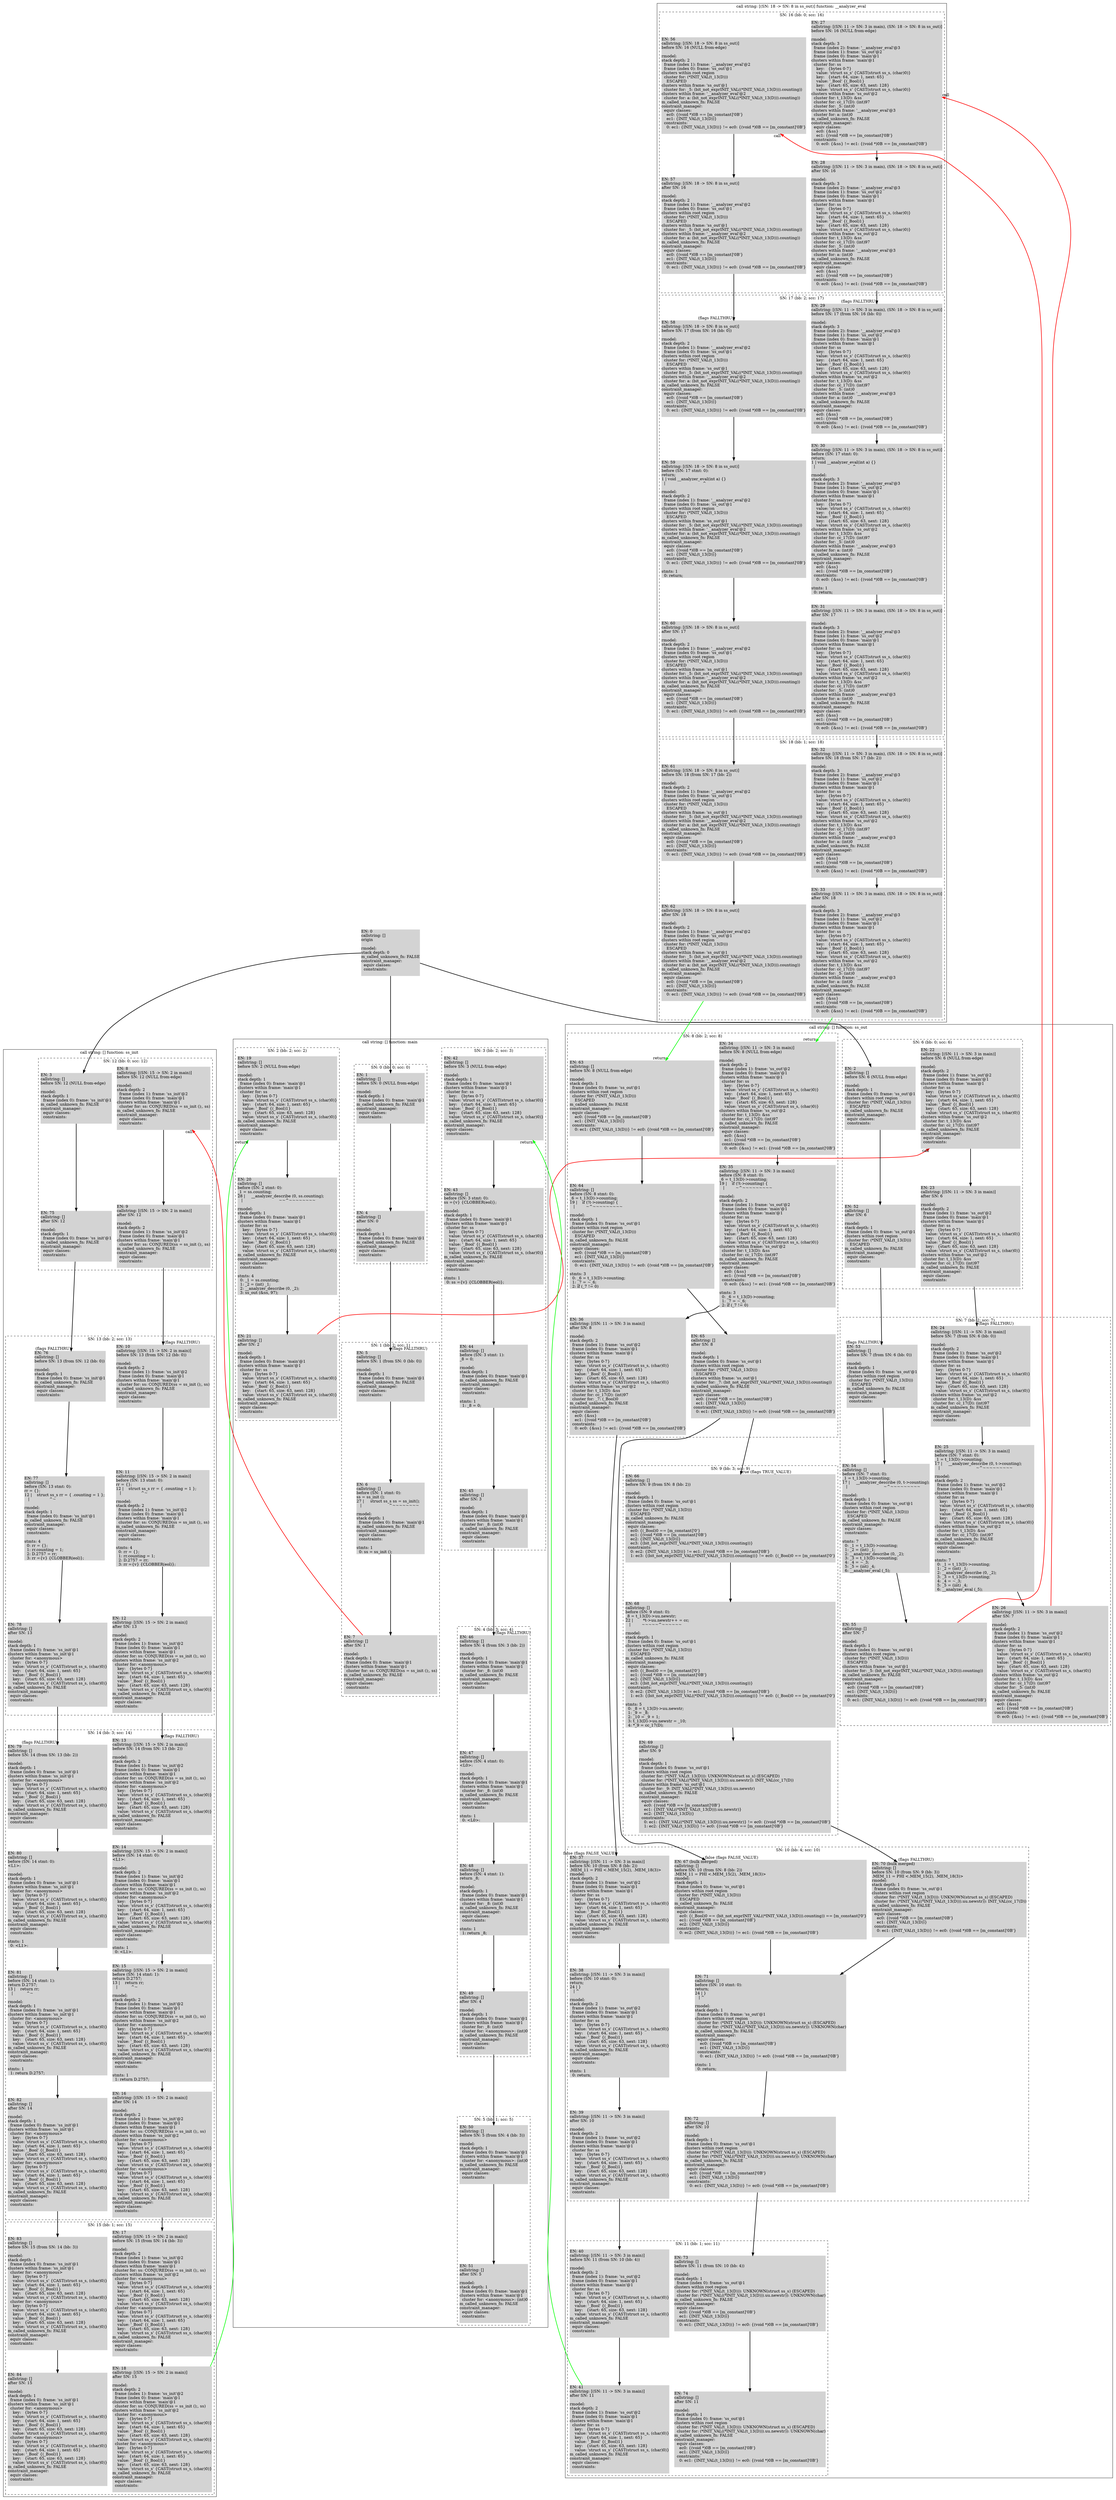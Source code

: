digraph "base" {
overlap=false;
compound=true;
exploded_node_0 [shape=none,margin=0,style=filled,fillcolor=lightgrey,label="EN:\ 0\l\
callstring:\ []\l\
origin\l\
\l\
rmodel:\l\
stack\ depth:\ 0\l\
m_called_unknown_fn:\ FALSE\l\
constraint_manager:\l\
\ \ equiv\ classes:\l\
\ \ constraints:\l\
\l\
"];

  subgraph "cluster_function___analyzer_eval" {
    label="call string: [(SN: 11 -> SN: 3 in main), (SN: 18 -> SN: 8 in ss_out)] function: __analyzer_eval ";
    subgraph "cluster_supernode_17" {
      style="dashed";
      label="SN: 17 (bb: 2; scc: 17)";
exploded_node_31 [shape=none,margin=0,style=filled,fillcolor=lightgrey,label="EN:\ 31\l\
callstring:\ [(SN:\ 11\ -\>\ SN:\ 3\ in\ main),\ (SN:\ 18\ -\>\ SN:\ 8\ in\ ss_out)]\l\
after\ SN:\ 17\l\
\l\
rmodel:\l\
stack\ depth:\ 3\l\
\ \ frame\ (index\ 2):\ frame:\ '__analyzer_eval'@3\l\
\ \ frame\ (index\ 1):\ frame:\ 'ss_out'@2\l\
\ \ frame\ (index\ 0):\ frame:\ 'main'@1\l\
clusters\ within\ frame:\ 'main'@1\l\
\ \ cluster\ for:\ ss\l\
\ \ \ \ key:\ \ \ \{bytes\ 0-7\}\l\
\ \ \ \ value:\ 'struct\ ss_s'\ \{CAST(struct\ ss_s,\ (char)0)\}\l\
\ \ \ \ key:\ \ \ \{start:\ 64,\ size:\ 1,\ next:\ 65\}\l\
\ \ \ \ value:\ '_Bool'\ \{(_Bool)1\}\l\
\ \ \ \ key:\ \ \ \{start:\ 65,\ size:\ 63,\ next:\ 128\}\l\
\ \ \ \ value:\ 'struct\ ss_s'\ \{CAST(struct\ ss_s,\ (char)0)\}\l\
clusters\ within\ frame:\ 'ss_out'@2\l\
\ \ cluster\ for:\ t_13(D):\ &ss\l\
\ \ cluster\ for:\ cc_17(D):\ (int)97\l\
\ \ cluster\ for:\ _5:\ (int)0\l\
clusters\ within\ frame:\ '__analyzer_eval'@3\l\
\ \ cluster\ for:\ a:\ (int)0\l\
m_called_unknown_fn:\ FALSE\l\
constraint_manager:\l\
\ \ equiv\ classes:\l\
\ \ \ \ ec0:\ \{&ss\}\l\
\ \ \ \ ec1:\ \{(void\ *)0B\ ==\ [m_constant]'0B'\}\l\
\ \ constraints:\l\
\ \ \ \ 0:\ ec0:\ \{&ss\}\ !=\ ec1:\ \{(void\ *)0B\ ==\ [m_constant]'0B'\}\l\
\l\
"];

    }
  }
  subgraph "cluster_function___analyzer_eval" {
    label="call string: [(SN: 11 -> SN: 3 in main), (SN: 18 -> SN: 8 in ss_out)] function: __analyzer_eval ";
    subgraph "cluster_supernode_17" {
      style="dashed";
      label="SN: 17 (bb: 2; scc: 17)";
exploded_node_30 [shape=none,margin=0,style=filled,fillcolor=lightgrey,label="EN:\ 30\l\
callstring:\ [(SN:\ 11\ -\>\ SN:\ 3\ in\ main),\ (SN:\ 18\ -\>\ SN:\ 8\ in\ ss_out)]\l\
before\ (SN:\ 17\ stmt:\ 0):\ \l\
return;\l\
1\ \|\ void\ __analyzer_eval(int\ a)\ \{\}\l\
\ \ \|\ \ \ \ \ \ \ \ \ \ \ \ \ \ \ \ \ \ \ \ \ \ \ \ \ \ \ \ \ \ ^\l\
\l\
rmodel:\l\
stack\ depth:\ 3\l\
\ \ frame\ (index\ 2):\ frame:\ '__analyzer_eval'@3\l\
\ \ frame\ (index\ 1):\ frame:\ 'ss_out'@2\l\
\ \ frame\ (index\ 0):\ frame:\ 'main'@1\l\
clusters\ within\ frame:\ 'main'@1\l\
\ \ cluster\ for:\ ss\l\
\ \ \ \ key:\ \ \ \{bytes\ 0-7\}\l\
\ \ \ \ value:\ 'struct\ ss_s'\ \{CAST(struct\ ss_s,\ (char)0)\}\l\
\ \ \ \ key:\ \ \ \{start:\ 64,\ size:\ 1,\ next:\ 65\}\l\
\ \ \ \ value:\ '_Bool'\ \{(_Bool)1\}\l\
\ \ \ \ key:\ \ \ \{start:\ 65,\ size:\ 63,\ next:\ 128\}\l\
\ \ \ \ value:\ 'struct\ ss_s'\ \{CAST(struct\ ss_s,\ (char)0)\}\l\
clusters\ within\ frame:\ 'ss_out'@2\l\
\ \ cluster\ for:\ t_13(D):\ &ss\l\
\ \ cluster\ for:\ cc_17(D):\ (int)97\l\
\ \ cluster\ for:\ _5:\ (int)0\l\
clusters\ within\ frame:\ '__analyzer_eval'@3\l\
\ \ cluster\ for:\ a:\ (int)0\l\
m_called_unknown_fn:\ FALSE\l\
constraint_manager:\l\
\ \ equiv\ classes:\l\
\ \ \ \ ec0:\ \{&ss\}\l\
\ \ \ \ ec1:\ \{(void\ *)0B\ ==\ [m_constant]'0B'\}\l\
\ \ constraints:\l\
\ \ \ \ 0:\ ec0:\ \{&ss\}\ !=\ ec1:\ \{(void\ *)0B\ ==\ [m_constant]'0B'\}\l\
\l\
stmts:\ 1\l\
\ \ 0:\ return;\l\
"];

    }
  }
  subgraph "cluster_function___analyzer_eval" {
    label="call string: [(SN: 11 -> SN: 3 in main), (SN: 18 -> SN: 8 in ss_out)] function: __analyzer_eval ";
    subgraph "cluster_supernode_18" {
      style="dashed";
      label="SN: 18 (bb: 1; scc: 18)";
exploded_node_33 [shape=none,margin=0,style=filled,fillcolor=lightgrey,label="EN:\ 33\l\
callstring:\ [(SN:\ 11\ -\>\ SN:\ 3\ in\ main),\ (SN:\ 18\ -\>\ SN:\ 8\ in\ ss_out)]\l\
after\ SN:\ 18\l\
\l\
rmodel:\l\
stack\ depth:\ 3\l\
\ \ frame\ (index\ 2):\ frame:\ '__analyzer_eval'@3\l\
\ \ frame\ (index\ 1):\ frame:\ 'ss_out'@2\l\
\ \ frame\ (index\ 0):\ frame:\ 'main'@1\l\
clusters\ within\ frame:\ 'main'@1\l\
\ \ cluster\ for:\ ss\l\
\ \ \ \ key:\ \ \ \{bytes\ 0-7\}\l\
\ \ \ \ value:\ 'struct\ ss_s'\ \{CAST(struct\ ss_s,\ (char)0)\}\l\
\ \ \ \ key:\ \ \ \{start:\ 64,\ size:\ 1,\ next:\ 65\}\l\
\ \ \ \ value:\ '_Bool'\ \{(_Bool)1\}\l\
\ \ \ \ key:\ \ \ \{start:\ 65,\ size:\ 63,\ next:\ 128\}\l\
\ \ \ \ value:\ 'struct\ ss_s'\ \{CAST(struct\ ss_s,\ (char)0)\}\l\
clusters\ within\ frame:\ 'ss_out'@2\l\
\ \ cluster\ for:\ t_13(D):\ &ss\l\
\ \ cluster\ for:\ cc_17(D):\ (int)97\l\
\ \ cluster\ for:\ _5:\ (int)0\l\
clusters\ within\ frame:\ '__analyzer_eval'@3\l\
\ \ cluster\ for:\ a:\ (int)0\l\
m_called_unknown_fn:\ FALSE\l\
constraint_manager:\l\
\ \ equiv\ classes:\l\
\ \ \ \ ec0:\ \{&ss\}\l\
\ \ \ \ ec1:\ \{(void\ *)0B\ ==\ [m_constant]'0B'\}\l\
\ \ constraints:\l\
\ \ \ \ 0:\ ec0:\ \{&ss\}\ !=\ ec1:\ \{(void\ *)0B\ ==\ [m_constant]'0B'\}\l\
\l\
"];

    }
  }
  subgraph "cluster_function___analyzer_eval" {
    label="call string: [(SN: 11 -> SN: 3 in main), (SN: 18 -> SN: 8 in ss_out)] function: __analyzer_eval ";
    subgraph "cluster_supernode_17" {
      style="dashed";
      label="SN: 17 (bb: 2; scc: 17)";
exploded_node_29 [shape=none,margin=0,style=filled,fillcolor=lightgrey,label="EN:\ 29\l\
callstring:\ [(SN:\ 11\ -\>\ SN:\ 3\ in\ main),\ (SN:\ 18\ -\>\ SN:\ 8\ in\ ss_out)]\l\
before\ SN:\ 17\ (from\ SN:\ 16\ (bb:\ 0))\l\
\l\
rmodel:\l\
stack\ depth:\ 3\l\
\ \ frame\ (index\ 2):\ frame:\ '__analyzer_eval'@3\l\
\ \ frame\ (index\ 1):\ frame:\ 'ss_out'@2\l\
\ \ frame\ (index\ 0):\ frame:\ 'main'@1\l\
clusters\ within\ frame:\ 'main'@1\l\
\ \ cluster\ for:\ ss\l\
\ \ \ \ key:\ \ \ \{bytes\ 0-7\}\l\
\ \ \ \ value:\ 'struct\ ss_s'\ \{CAST(struct\ ss_s,\ (char)0)\}\l\
\ \ \ \ key:\ \ \ \{start:\ 64,\ size:\ 1,\ next:\ 65\}\l\
\ \ \ \ value:\ '_Bool'\ \{(_Bool)1\}\l\
\ \ \ \ key:\ \ \ \{start:\ 65,\ size:\ 63,\ next:\ 128\}\l\
\ \ \ \ value:\ 'struct\ ss_s'\ \{CAST(struct\ ss_s,\ (char)0)\}\l\
clusters\ within\ frame:\ 'ss_out'@2\l\
\ \ cluster\ for:\ t_13(D):\ &ss\l\
\ \ cluster\ for:\ cc_17(D):\ (int)97\l\
\ \ cluster\ for:\ _5:\ (int)0\l\
clusters\ within\ frame:\ '__analyzer_eval'@3\l\
\ \ cluster\ for:\ a:\ (int)0\l\
m_called_unknown_fn:\ FALSE\l\
constraint_manager:\l\
\ \ equiv\ classes:\l\
\ \ \ \ ec0:\ \{&ss\}\l\
\ \ \ \ ec1:\ \{(void\ *)0B\ ==\ [m_constant]'0B'\}\l\
\ \ constraints:\l\
\ \ \ \ 0:\ ec0:\ \{&ss\}\ !=\ ec1:\ \{(void\ *)0B\ ==\ [m_constant]'0B'\}\l\
\l\
"];

    }
  }
  subgraph "cluster_function___analyzer_eval" {
    label="call string: [(SN: 11 -> SN: 3 in main), (SN: 18 -> SN: 8 in ss_out)] function: __analyzer_eval ";
    subgraph "cluster_supernode_16" {
      style="dashed";
      label="SN: 16 (bb: 0; scc: 16)";
exploded_node_28 [shape=none,margin=0,style=filled,fillcolor=lightgrey,label="EN:\ 28\l\
callstring:\ [(SN:\ 11\ -\>\ SN:\ 3\ in\ main),\ (SN:\ 18\ -\>\ SN:\ 8\ in\ ss_out)]\l\
after\ SN:\ 16\l\
\l\
rmodel:\l\
stack\ depth:\ 3\l\
\ \ frame\ (index\ 2):\ frame:\ '__analyzer_eval'@3\l\
\ \ frame\ (index\ 1):\ frame:\ 'ss_out'@2\l\
\ \ frame\ (index\ 0):\ frame:\ 'main'@1\l\
clusters\ within\ frame:\ 'main'@1\l\
\ \ cluster\ for:\ ss\l\
\ \ \ \ key:\ \ \ \{bytes\ 0-7\}\l\
\ \ \ \ value:\ 'struct\ ss_s'\ \{CAST(struct\ ss_s,\ (char)0)\}\l\
\ \ \ \ key:\ \ \ \{start:\ 64,\ size:\ 1,\ next:\ 65\}\l\
\ \ \ \ value:\ '_Bool'\ \{(_Bool)1\}\l\
\ \ \ \ key:\ \ \ \{start:\ 65,\ size:\ 63,\ next:\ 128\}\l\
\ \ \ \ value:\ 'struct\ ss_s'\ \{CAST(struct\ ss_s,\ (char)0)\}\l\
clusters\ within\ frame:\ 'ss_out'@2\l\
\ \ cluster\ for:\ t_13(D):\ &ss\l\
\ \ cluster\ for:\ cc_17(D):\ (int)97\l\
\ \ cluster\ for:\ _5:\ (int)0\l\
clusters\ within\ frame:\ '__analyzer_eval'@3\l\
\ \ cluster\ for:\ a:\ (int)0\l\
m_called_unknown_fn:\ FALSE\l\
constraint_manager:\l\
\ \ equiv\ classes:\l\
\ \ \ \ ec0:\ \{&ss\}\l\
\ \ \ \ ec1:\ \{(void\ *)0B\ ==\ [m_constant]'0B'\}\l\
\ \ constraints:\l\
\ \ \ \ 0:\ ec0:\ \{&ss\}\ !=\ ec1:\ \{(void\ *)0B\ ==\ [m_constant]'0B'\}\l\
\l\
"];

    }
  }
  subgraph "cluster_function___analyzer_eval" {
    label="call string: [(SN: 11 -> SN: 3 in main), (SN: 18 -> SN: 8 in ss_out)] function: __analyzer_eval ";
    subgraph "cluster_supernode_18" {
      style="dashed";
      label="SN: 18 (bb: 1; scc: 18)";
exploded_node_32 [shape=none,margin=0,style=filled,fillcolor=lightgrey,label="EN:\ 32\l\
callstring:\ [(SN:\ 11\ -\>\ SN:\ 3\ in\ main),\ (SN:\ 18\ -\>\ SN:\ 8\ in\ ss_out)]\l\
before\ SN:\ 18\ (from\ SN:\ 17\ (bb:\ 2))\l\
\l\
rmodel:\l\
stack\ depth:\ 3\l\
\ \ frame\ (index\ 2):\ frame:\ '__analyzer_eval'@3\l\
\ \ frame\ (index\ 1):\ frame:\ 'ss_out'@2\l\
\ \ frame\ (index\ 0):\ frame:\ 'main'@1\l\
clusters\ within\ frame:\ 'main'@1\l\
\ \ cluster\ for:\ ss\l\
\ \ \ \ key:\ \ \ \{bytes\ 0-7\}\l\
\ \ \ \ value:\ 'struct\ ss_s'\ \{CAST(struct\ ss_s,\ (char)0)\}\l\
\ \ \ \ key:\ \ \ \{start:\ 64,\ size:\ 1,\ next:\ 65\}\l\
\ \ \ \ value:\ '_Bool'\ \{(_Bool)1\}\l\
\ \ \ \ key:\ \ \ \{start:\ 65,\ size:\ 63,\ next:\ 128\}\l\
\ \ \ \ value:\ 'struct\ ss_s'\ \{CAST(struct\ ss_s,\ (char)0)\}\l\
clusters\ within\ frame:\ 'ss_out'@2\l\
\ \ cluster\ for:\ t_13(D):\ &ss\l\
\ \ cluster\ for:\ cc_17(D):\ (int)97\l\
\ \ cluster\ for:\ _5:\ (int)0\l\
clusters\ within\ frame:\ '__analyzer_eval'@3\l\
\ \ cluster\ for:\ a:\ (int)0\l\
m_called_unknown_fn:\ FALSE\l\
constraint_manager:\l\
\ \ equiv\ classes:\l\
\ \ \ \ ec0:\ \{&ss\}\l\
\ \ \ \ ec1:\ \{(void\ *)0B\ ==\ [m_constant]'0B'\}\l\
\ \ constraints:\l\
\ \ \ \ 0:\ ec0:\ \{&ss\}\ !=\ ec1:\ \{(void\ *)0B\ ==\ [m_constant]'0B'\}\l\
\l\
"];

    }
  }
  subgraph "cluster_function___analyzer_eval" {
    label="call string: [(SN: 11 -> SN: 3 in main), (SN: 18 -> SN: 8 in ss_out)] function: __analyzer_eval ";
    subgraph "cluster_supernode_16" {
      style="dashed";
      label="SN: 16 (bb: 0; scc: 16)";
exploded_node_27 [shape=none,margin=0,style=filled,fillcolor=lightgrey,label="EN:\ 27\l\
callstring:\ [(SN:\ 11\ -\>\ SN:\ 3\ in\ main),\ (SN:\ 18\ -\>\ SN:\ 8\ in\ ss_out)]\l\
before\ SN:\ 16\ (NULL\ from-edge)\l\
\l\
rmodel:\l\
stack\ depth:\ 3\l\
\ \ frame\ (index\ 2):\ frame:\ '__analyzer_eval'@3\l\
\ \ frame\ (index\ 1):\ frame:\ 'ss_out'@2\l\
\ \ frame\ (index\ 0):\ frame:\ 'main'@1\l\
clusters\ within\ frame:\ 'main'@1\l\
\ \ cluster\ for:\ ss\l\
\ \ \ \ key:\ \ \ \{bytes\ 0-7\}\l\
\ \ \ \ value:\ 'struct\ ss_s'\ \{CAST(struct\ ss_s,\ (char)0)\}\l\
\ \ \ \ key:\ \ \ \{start:\ 64,\ size:\ 1,\ next:\ 65\}\l\
\ \ \ \ value:\ '_Bool'\ \{(_Bool)1\}\l\
\ \ \ \ key:\ \ \ \{start:\ 65,\ size:\ 63,\ next:\ 128\}\l\
\ \ \ \ value:\ 'struct\ ss_s'\ \{CAST(struct\ ss_s,\ (char)0)\}\l\
clusters\ within\ frame:\ 'ss_out'@2\l\
\ \ cluster\ for:\ t_13(D):\ &ss\l\
\ \ cluster\ for:\ cc_17(D):\ (int)97\l\
\ \ cluster\ for:\ _5:\ (int)0\l\
clusters\ within\ frame:\ '__analyzer_eval'@3\l\
\ \ cluster\ for:\ a:\ (int)0\l\
m_called_unknown_fn:\ FALSE\l\
constraint_manager:\l\
\ \ equiv\ classes:\l\
\ \ \ \ ec0:\ \{&ss\}\l\
\ \ \ \ ec1:\ \{(void\ *)0B\ ==\ [m_constant]'0B'\}\l\
\ \ constraints:\l\
\ \ \ \ 0:\ ec0:\ \{&ss\}\ !=\ ec1:\ \{(void\ *)0B\ ==\ [m_constant]'0B'\}\l\
\l\
"];

    }
  }
  subgraph "cluster_function___analyzer_eval" {
    label="call string: [(SN: 18 -> SN: 8 in ss_out)] function: __analyzer_eval ";
    subgraph "cluster_supernode_18" {
      style="dashed";
      label="SN: 18 (bb: 1; scc: 18)";
exploded_node_61 [shape=none,margin=0,style=filled,fillcolor=lightgrey,label="EN:\ 61\l\
callstring:\ [(SN:\ 18\ -\>\ SN:\ 8\ in\ ss_out)]\l\
before\ SN:\ 18\ (from\ SN:\ 17\ (bb:\ 2))\l\
\l\
rmodel:\l\
stack\ depth:\ 2\l\
\ \ frame\ (index\ 1):\ frame:\ '__analyzer_eval'@2\l\
\ \ frame\ (index\ 0):\ frame:\ 'ss_out'@1\l\
clusters\ within\ root\ region\l\
\ \ cluster\ for:\ (*INIT_VAL(t_13(D)))\l\
\ \ \ \ ESCAPED\l\
clusters\ within\ frame:\ 'ss_out'@1\l\
\ \ cluster\ for:\ _5:\ (bit_not_exprINIT_VAL((*INIT_VAL(t_13(D))).counting))\l\
clusters\ within\ frame:\ '__analyzer_eval'@2\l\
\ \ cluster\ for:\ a:\ (bit_not_exprINIT_VAL((*INIT_VAL(t_13(D))).counting))\l\
m_called_unknown_fn:\ FALSE\l\
constraint_manager:\l\
\ \ equiv\ classes:\l\
\ \ \ \ ec0:\ \{(void\ *)0B\ ==\ [m_constant]'0B'\}\l\
\ \ \ \ ec1:\ \{INIT_VAL(t_13(D))\}\l\
\ \ constraints:\l\
\ \ \ \ 0:\ ec1:\ \{INIT_VAL(t_13(D))\}\ !=\ ec0:\ \{(void\ *)0B\ ==\ [m_constant]'0B'\}\l\
\l\
"];

    }
  }
  subgraph "cluster_function___analyzer_eval" {
    label="call string: [(SN: 18 -> SN: 8 in ss_out)] function: __analyzer_eval ";
    subgraph "cluster_supernode_16" {
      style="dashed";
      label="SN: 16 (bb: 0; scc: 16)";
exploded_node_56 [shape=none,margin=0,style=filled,fillcolor=lightgrey,label="EN:\ 56\l\
callstring:\ [(SN:\ 18\ -\>\ SN:\ 8\ in\ ss_out)]\l\
before\ SN:\ 16\ (NULL\ from-edge)\l\
\l\
rmodel:\l\
stack\ depth:\ 2\l\
\ \ frame\ (index\ 1):\ frame:\ '__analyzer_eval'@2\l\
\ \ frame\ (index\ 0):\ frame:\ 'ss_out'@1\l\
clusters\ within\ root\ region\l\
\ \ cluster\ for:\ (*INIT_VAL(t_13(D)))\l\
\ \ \ \ ESCAPED\l\
clusters\ within\ frame:\ 'ss_out'@1\l\
\ \ cluster\ for:\ _5:\ (bit_not_exprINIT_VAL((*INIT_VAL(t_13(D))).counting))\l\
clusters\ within\ frame:\ '__analyzer_eval'@2\l\
\ \ cluster\ for:\ a:\ (bit_not_exprINIT_VAL((*INIT_VAL(t_13(D))).counting))\l\
m_called_unknown_fn:\ FALSE\l\
constraint_manager:\l\
\ \ equiv\ classes:\l\
\ \ \ \ ec0:\ \{(void\ *)0B\ ==\ [m_constant]'0B'\}\l\
\ \ \ \ ec1:\ \{INIT_VAL(t_13(D))\}\l\
\ \ constraints:\l\
\ \ \ \ 0:\ ec1:\ \{INIT_VAL(t_13(D))\}\ !=\ ec0:\ \{(void\ *)0B\ ==\ [m_constant]'0B'\}\l\
\l\
"];

    }
  }
  subgraph "cluster_function___analyzer_eval" {
    label="call string: [(SN: 18 -> SN: 8 in ss_out)] function: __analyzer_eval ";
    subgraph "cluster_supernode_18" {
      style="dashed";
      label="SN: 18 (bb: 1; scc: 18)";
exploded_node_62 [shape=none,margin=0,style=filled,fillcolor=lightgrey,label="EN:\ 62\l\
callstring:\ [(SN:\ 18\ -\>\ SN:\ 8\ in\ ss_out)]\l\
after\ SN:\ 18\l\
\l\
rmodel:\l\
stack\ depth:\ 2\l\
\ \ frame\ (index\ 1):\ frame:\ '__analyzer_eval'@2\l\
\ \ frame\ (index\ 0):\ frame:\ 'ss_out'@1\l\
clusters\ within\ root\ region\l\
\ \ cluster\ for:\ (*INIT_VAL(t_13(D)))\l\
\ \ \ \ ESCAPED\l\
clusters\ within\ frame:\ 'ss_out'@1\l\
\ \ cluster\ for:\ _5:\ (bit_not_exprINIT_VAL((*INIT_VAL(t_13(D))).counting))\l\
clusters\ within\ frame:\ '__analyzer_eval'@2\l\
\ \ cluster\ for:\ a:\ (bit_not_exprINIT_VAL((*INIT_VAL(t_13(D))).counting))\l\
m_called_unknown_fn:\ FALSE\l\
constraint_manager:\l\
\ \ equiv\ classes:\l\
\ \ \ \ ec0:\ \{(void\ *)0B\ ==\ [m_constant]'0B'\}\l\
\ \ \ \ ec1:\ \{INIT_VAL(t_13(D))\}\l\
\ \ constraints:\l\
\ \ \ \ 0:\ ec1:\ \{INIT_VAL(t_13(D))\}\ !=\ ec0:\ \{(void\ *)0B\ ==\ [m_constant]'0B'\}\l\
\l\
"];

    }
  }
  subgraph "cluster_function___analyzer_eval" {
    label="call string: [(SN: 18 -> SN: 8 in ss_out)] function: __analyzer_eval ";
    subgraph "cluster_supernode_16" {
      style="dashed";
      label="SN: 16 (bb: 0; scc: 16)";
exploded_node_57 [shape=none,margin=0,style=filled,fillcolor=lightgrey,label="EN:\ 57\l\
callstring:\ [(SN:\ 18\ -\>\ SN:\ 8\ in\ ss_out)]\l\
after\ SN:\ 16\l\
\l\
rmodel:\l\
stack\ depth:\ 2\l\
\ \ frame\ (index\ 1):\ frame:\ '__analyzer_eval'@2\l\
\ \ frame\ (index\ 0):\ frame:\ 'ss_out'@1\l\
clusters\ within\ root\ region\l\
\ \ cluster\ for:\ (*INIT_VAL(t_13(D)))\l\
\ \ \ \ ESCAPED\l\
clusters\ within\ frame:\ 'ss_out'@1\l\
\ \ cluster\ for:\ _5:\ (bit_not_exprINIT_VAL((*INIT_VAL(t_13(D))).counting))\l\
clusters\ within\ frame:\ '__analyzer_eval'@2\l\
\ \ cluster\ for:\ a:\ (bit_not_exprINIT_VAL((*INIT_VAL(t_13(D))).counting))\l\
m_called_unknown_fn:\ FALSE\l\
constraint_manager:\l\
\ \ equiv\ classes:\l\
\ \ \ \ ec0:\ \{(void\ *)0B\ ==\ [m_constant]'0B'\}\l\
\ \ \ \ ec1:\ \{INIT_VAL(t_13(D))\}\l\
\ \ constraints:\l\
\ \ \ \ 0:\ ec1:\ \{INIT_VAL(t_13(D))\}\ !=\ ec0:\ \{(void\ *)0B\ ==\ [m_constant]'0B'\}\l\
\l\
"];

    }
  }
  subgraph "cluster_function___analyzer_eval" {
    label="call string: [(SN: 18 -> SN: 8 in ss_out)] function: __analyzer_eval ";
    subgraph "cluster_supernode_17" {
      style="dashed";
      label="SN: 17 (bb: 2; scc: 17)";
exploded_node_58 [shape=none,margin=0,style=filled,fillcolor=lightgrey,label="EN:\ 58\l\
callstring:\ [(SN:\ 18\ -\>\ SN:\ 8\ in\ ss_out)]\l\
before\ SN:\ 17\ (from\ SN:\ 16\ (bb:\ 0))\l\
\l\
rmodel:\l\
stack\ depth:\ 2\l\
\ \ frame\ (index\ 1):\ frame:\ '__analyzer_eval'@2\l\
\ \ frame\ (index\ 0):\ frame:\ 'ss_out'@1\l\
clusters\ within\ root\ region\l\
\ \ cluster\ for:\ (*INIT_VAL(t_13(D)))\l\
\ \ \ \ ESCAPED\l\
clusters\ within\ frame:\ 'ss_out'@1\l\
\ \ cluster\ for:\ _5:\ (bit_not_exprINIT_VAL((*INIT_VAL(t_13(D))).counting))\l\
clusters\ within\ frame:\ '__analyzer_eval'@2\l\
\ \ cluster\ for:\ a:\ (bit_not_exprINIT_VAL((*INIT_VAL(t_13(D))).counting))\l\
m_called_unknown_fn:\ FALSE\l\
constraint_manager:\l\
\ \ equiv\ classes:\l\
\ \ \ \ ec0:\ \{(void\ *)0B\ ==\ [m_constant]'0B'\}\l\
\ \ \ \ ec1:\ \{INIT_VAL(t_13(D))\}\l\
\ \ constraints:\l\
\ \ \ \ 0:\ ec1:\ \{INIT_VAL(t_13(D))\}\ !=\ ec0:\ \{(void\ *)0B\ ==\ [m_constant]'0B'\}\l\
\l\
"];

    }
  }
  subgraph "cluster_function___analyzer_eval" {
    label="call string: [(SN: 18 -> SN: 8 in ss_out)] function: __analyzer_eval ";
    subgraph "cluster_supernode_17" {
      style="dashed";
      label="SN: 17 (bb: 2; scc: 17)";
exploded_node_59 [shape=none,margin=0,style=filled,fillcolor=lightgrey,label="EN:\ 59\l\
callstring:\ [(SN:\ 18\ -\>\ SN:\ 8\ in\ ss_out)]\l\
before\ (SN:\ 17\ stmt:\ 0):\ \l\
return;\l\
1\ \|\ void\ __analyzer_eval(int\ a)\ \{\}\l\
\ \ \|\ \ \ \ \ \ \ \ \ \ \ \ \ \ \ \ \ \ \ \ \ \ \ \ \ \ \ \ \ \ ^\l\
\l\
rmodel:\l\
stack\ depth:\ 2\l\
\ \ frame\ (index\ 1):\ frame:\ '__analyzer_eval'@2\l\
\ \ frame\ (index\ 0):\ frame:\ 'ss_out'@1\l\
clusters\ within\ root\ region\l\
\ \ cluster\ for:\ (*INIT_VAL(t_13(D)))\l\
\ \ \ \ ESCAPED\l\
clusters\ within\ frame:\ 'ss_out'@1\l\
\ \ cluster\ for:\ _5:\ (bit_not_exprINIT_VAL((*INIT_VAL(t_13(D))).counting))\l\
clusters\ within\ frame:\ '__analyzer_eval'@2\l\
\ \ cluster\ for:\ a:\ (bit_not_exprINIT_VAL((*INIT_VAL(t_13(D))).counting))\l\
m_called_unknown_fn:\ FALSE\l\
constraint_manager:\l\
\ \ equiv\ classes:\l\
\ \ \ \ ec0:\ \{(void\ *)0B\ ==\ [m_constant]'0B'\}\l\
\ \ \ \ ec1:\ \{INIT_VAL(t_13(D))\}\l\
\ \ constraints:\l\
\ \ \ \ 0:\ ec1:\ \{INIT_VAL(t_13(D))\}\ !=\ ec0:\ \{(void\ *)0B\ ==\ [m_constant]'0B'\}\l\
\l\
stmts:\ 1\l\
\ \ 0:\ return;\l\
"];

    }
  }
  subgraph "cluster_function___analyzer_eval" {
    label="call string: [(SN: 18 -> SN: 8 in ss_out)] function: __analyzer_eval ";
    subgraph "cluster_supernode_17" {
      style="dashed";
      label="SN: 17 (bb: 2; scc: 17)";
exploded_node_60 [shape=none,margin=0,style=filled,fillcolor=lightgrey,label="EN:\ 60\l\
callstring:\ [(SN:\ 18\ -\>\ SN:\ 8\ in\ ss_out)]\l\
after\ SN:\ 17\l\
\l\
rmodel:\l\
stack\ depth:\ 2\l\
\ \ frame\ (index\ 1):\ frame:\ '__analyzer_eval'@2\l\
\ \ frame\ (index\ 0):\ frame:\ 'ss_out'@1\l\
clusters\ within\ root\ region\l\
\ \ cluster\ for:\ (*INIT_VAL(t_13(D)))\l\
\ \ \ \ ESCAPED\l\
clusters\ within\ frame:\ 'ss_out'@1\l\
\ \ cluster\ for:\ _5:\ (bit_not_exprINIT_VAL((*INIT_VAL(t_13(D))).counting))\l\
clusters\ within\ frame:\ '__analyzer_eval'@2\l\
\ \ cluster\ for:\ a:\ (bit_not_exprINIT_VAL((*INIT_VAL(t_13(D))).counting))\l\
m_called_unknown_fn:\ FALSE\l\
constraint_manager:\l\
\ \ equiv\ classes:\l\
\ \ \ \ ec0:\ \{(void\ *)0B\ ==\ [m_constant]'0B'\}\l\
\ \ \ \ ec1:\ \{INIT_VAL(t_13(D))\}\l\
\ \ constraints:\l\
\ \ \ \ 0:\ ec1:\ \{INIT_VAL(t_13(D))\}\ !=\ ec0:\ \{(void\ *)0B\ ==\ [m_constant]'0B'\}\l\
\l\
"];

    }
  }
  subgraph "cluster_function_main" {
    label="call string: [] function: main ";
    subgraph "cluster_supernode_3" {
      style="dashed";
      label="SN: 3 (bb: 2; scc: 3)";
exploded_node_43 [shape=none,margin=0,style=filled,fillcolor=lightgrey,label="EN:\ 43\l\
callstring:\ []\l\
before\ (SN:\ 3\ stmt:\ 0):\ \l\
ss\ =\{v\}\ \{CLOBBER(eol)\};\l\
\l\
rmodel:\l\
stack\ depth:\ 1\l\
\ \ frame\ (index\ 0):\ frame:\ 'main'@1\l\
clusters\ within\ frame:\ 'main'@1\l\
\ \ cluster\ for:\ ss\l\
\ \ \ \ key:\ \ \ \{bytes\ 0-7\}\l\
\ \ \ \ value:\ 'struct\ ss_s'\ \{CAST(struct\ ss_s,\ (char)0)\}\l\
\ \ \ \ key:\ \ \ \{start:\ 64,\ size:\ 1,\ next:\ 65\}\l\
\ \ \ \ value:\ '_Bool'\ \{(_Bool)1\}\l\
\ \ \ \ key:\ \ \ \{start:\ 65,\ size:\ 63,\ next:\ 128\}\l\
\ \ \ \ value:\ 'struct\ ss_s'\ \{CAST(struct\ ss_s,\ (char)0)\}\l\
m_called_unknown_fn:\ FALSE\l\
constraint_manager:\l\
\ \ equiv\ classes:\l\
\ \ constraints:\l\
\l\
stmts:\ 1\l\
\ \ 0:\ ss\ =\{v\}\ \{CLOBBER(eol)\};\l\
"];

    }
  }
  subgraph "cluster_function_main" {
    label="call string: [] function: main ";
    subgraph "cluster_supernode_3" {
      style="dashed";
      label="SN: 3 (bb: 2; scc: 3)";
exploded_node_44 [shape=none,margin=0,style=filled,fillcolor=lightgrey,label="EN:\ 44\l\
callstring:\ []\l\
before\ (SN:\ 3\ stmt:\ 1):\ \l\
_8\ =\ 0;\l\
\l\
rmodel:\l\
stack\ depth:\ 1\l\
\ \ frame\ (index\ 0):\ frame:\ 'main'@1\l\
m_called_unknown_fn:\ FALSE\l\
constraint_manager:\l\
\ \ equiv\ classes:\l\
\ \ constraints:\l\
\l\
stmts:\ 1\l\
\ \ 1:\ _8\ =\ 0;\l\
"];

    }
  }
  subgraph "cluster_function_main" {
    label="call string: [] function: main ";
    subgraph "cluster_supernode_3" {
      style="dashed";
      label="SN: 3 (bb: 2; scc: 3)";
exploded_node_45 [shape=none,margin=0,style=filled,fillcolor=lightgrey,label="EN:\ 45\l\
callstring:\ []\l\
after\ SN:\ 3\l\
\l\
rmodel:\l\
stack\ depth:\ 1\l\
\ \ frame\ (index\ 0):\ frame:\ 'main'@1\l\
clusters\ within\ frame:\ 'main'@1\l\
\ \ cluster\ for:\ _8:\ (int)0\l\
m_called_unknown_fn:\ FALSE\l\
constraint_manager:\l\
\ \ equiv\ classes:\l\
\ \ constraints:\l\
\l\
"];

    }
  }
  subgraph "cluster_function_main" {
    label="call string: [] function: main ";
    subgraph "cluster_supernode_4" {
      style="dashed";
      label="SN: 4 (bb: 3; scc: 4)";
exploded_node_46 [shape=none,margin=0,style=filled,fillcolor=lightgrey,label="EN:\ 46\l\
callstring:\ []\l\
before\ SN:\ 4\ (from\ SN:\ 3\ (bb:\ 2))\l\
\l\
rmodel:\l\
stack\ depth:\ 1\l\
\ \ frame\ (index\ 0):\ frame:\ 'main'@1\l\
clusters\ within\ frame:\ 'main'@1\l\
\ \ cluster\ for:\ _8:\ (int)0\l\
m_called_unknown_fn:\ FALSE\l\
constraint_manager:\l\
\ \ equiv\ classes:\l\
\ \ constraints:\l\
\l\
"];

    }
  }
  subgraph "cluster_function_main" {
    label="call string: [] function: main ";
    subgraph "cluster_supernode_0" {
      style="dashed";
      label="SN: 0 (bb: 0; scc: 0)";
exploded_node_4 [shape=none,margin=0,style=filled,fillcolor=lightgrey,label="EN:\ 4\l\
callstring:\ []\l\
after\ SN:\ 0\l\
\l\
rmodel:\l\
stack\ depth:\ 1\l\
\ \ frame\ (index\ 0):\ frame:\ 'main'@1\l\
m_called_unknown_fn:\ FALSE\l\
constraint_manager:\l\
\ \ equiv\ classes:\l\
\ \ constraints:\l\
\l\
"];

    }
  }
  subgraph "cluster_function_main" {
    label="call string: [] function: main ";
    subgraph "cluster_supernode_4" {
      style="dashed";
      label="SN: 4 (bb: 3; scc: 4)";
exploded_node_47 [shape=none,margin=0,style=filled,fillcolor=lightgrey,label="EN:\ 47\l\
callstring:\ []\l\
before\ (SN:\ 4\ stmt:\ 0):\ \l\
\<L0\>:\l\
\l\
rmodel:\l\
stack\ depth:\ 1\l\
\ \ frame\ (index\ 0):\ frame:\ 'main'@1\l\
clusters\ within\ frame:\ 'main'@1\l\
\ \ cluster\ for:\ _8:\ (int)0\l\
m_called_unknown_fn:\ FALSE\l\
constraint_manager:\l\
\ \ equiv\ classes:\l\
\ \ constraints:\l\
\l\
stmts:\ 1\l\
\ \ 0:\ \<L0\>:\l\
"];

    }
  }
  subgraph "cluster_function_main" {
    label="call string: [] function: main ";
    subgraph "cluster_supernode_1" {
      style="dashed";
      label="SN: 1 (bb: 2; scc: 1)";
exploded_node_6 [shape=none,margin=0,style=filled,fillcolor=lightgrey,label="EN:\ 6\l\
callstring:\ []\l\
before\ (SN:\ 1\ stmt:\ 0):\ \l\
ss\ =\ ss_init\ ();\l\
27\ \|\ \ \ \ \ struct\ ss_s\ ss\ =\ ss_init();\l\
\ \ \ \|\ \ \ \ \ \ \ \ \ \ \ \ \ \ \ \ \ \ \ \ \ \ ^~~~~~~~~\l\
\l\
rmodel:\l\
stack\ depth:\ 1\l\
\ \ frame\ (index\ 0):\ frame:\ 'main'@1\l\
m_called_unknown_fn:\ FALSE\l\
constraint_manager:\l\
\ \ equiv\ classes:\l\
\ \ constraints:\l\
\l\
stmts:\ 1\l\
\ \ 0:\ ss\ =\ ss_init\ ();\l\
"];

    }
  }
  subgraph "cluster_function_main" {
    label="call string: [] function: main ";
    subgraph "cluster_supernode_4" {
      style="dashed";
      label="SN: 4 (bb: 3; scc: 4)";
exploded_node_48 [shape=none,margin=0,style=filled,fillcolor=lightgrey,label="EN:\ 48\l\
callstring:\ []\l\
before\ (SN:\ 4\ stmt:\ 1):\ \l\
return\ _8;\l\
\l\
rmodel:\l\
stack\ depth:\ 1\l\
\ \ frame\ (index\ 0):\ frame:\ 'main'@1\l\
clusters\ within\ frame:\ 'main'@1\l\
\ \ cluster\ for:\ _8:\ (int)0\l\
m_called_unknown_fn:\ FALSE\l\
constraint_manager:\l\
\ \ equiv\ classes:\l\
\ \ constraints:\l\
\l\
stmts:\ 1\l\
\ \ 1:\ return\ _8;\l\
"];

    }
  }
  subgraph "cluster_function_main" {
    label="call string: [] function: main ";
    subgraph "cluster_supernode_2" {
      style="dashed";
      label="SN: 2 (bb: 2; scc: 2)";
exploded_node_20 [shape=none,margin=0,style=filled,fillcolor=lightgrey,label="EN:\ 20\l\
callstring:\ []\l\
before\ (SN:\ 2\ stmt:\ 0):\ \l\
_1\ =\ ss.counting;\l\
28\ \|\ \ \ \ \ __analyzer_describe\ (0,\ ss.counting);\l\
\ \ \ \|\ \ \ \ \ \ \ \ \ \ \ \ \ \ \ \ \ \ \ \ \ \ \ \ \ \ \ \ \ ~~^~~~~~~~~\l\
\l\
rmodel:\l\
stack\ depth:\ 1\l\
\ \ frame\ (index\ 0):\ frame:\ 'main'@1\l\
clusters\ within\ frame:\ 'main'@1\l\
\ \ cluster\ for:\ ss\l\
\ \ \ \ key:\ \ \ \{bytes\ 0-7\}\l\
\ \ \ \ value:\ 'struct\ ss_s'\ \{CAST(struct\ ss_s,\ (char)0)\}\l\
\ \ \ \ key:\ \ \ \{start:\ 64,\ size:\ 1,\ next:\ 65\}\l\
\ \ \ \ value:\ '_Bool'\ \{(_Bool)1\}\l\
\ \ \ \ key:\ \ \ \{start:\ 65,\ size:\ 63,\ next:\ 128\}\l\
\ \ \ \ value:\ 'struct\ ss_s'\ \{CAST(struct\ ss_s,\ (char)0)\}\l\
m_called_unknown_fn:\ FALSE\l\
constraint_manager:\l\
\ \ equiv\ classes:\l\
\ \ constraints:\l\
\l\
stmts:\ 4\l\
\ \ 0:\ _1\ =\ ss.counting;\l\
\ \ 1:\ _2\ =\ (int)\ _1;\l\
\ \ 2:\ __analyzer_describe\ (0,\ _2);\l\
\ \ 3:\ ss_out\ (&ss,\ 97);\l\
"];

    }
  }
  subgraph "cluster_function_main" {
    label="call string: [] function: main ";
    subgraph "cluster_supernode_1" {
      style="dashed";
      label="SN: 1 (bb: 2; scc: 1)";
exploded_node_5 [shape=none,margin=0,style=filled,fillcolor=lightgrey,label="EN:\ 5\l\
callstring:\ []\l\
before\ SN:\ 1\ (from\ SN:\ 0\ (bb:\ 0))\l\
\l\
rmodel:\l\
stack\ depth:\ 1\l\
\ \ frame\ (index\ 0):\ frame:\ 'main'@1\l\
m_called_unknown_fn:\ FALSE\l\
constraint_manager:\l\
\ \ equiv\ classes:\l\
\ \ constraints:\l\
\l\
"];

    }
  }
  subgraph "cluster_function_main" {
    label="call string: [] function: main ";
    subgraph "cluster_supernode_4" {
      style="dashed";
      label="SN: 4 (bb: 3; scc: 4)";
exploded_node_49 [shape=none,margin=0,style=filled,fillcolor=lightgrey,label="EN:\ 49\l\
callstring:\ []\l\
after\ SN:\ 4\l\
\l\
rmodel:\l\
stack\ depth:\ 1\l\
\ \ frame\ (index\ 0):\ frame:\ 'main'@1\l\
clusters\ within\ frame:\ 'main'@1\l\
\ \ cluster\ for:\ _8:\ (int)0\l\
\ \ cluster\ for:\ \<anonymous\>:\ (int)0\l\
m_called_unknown_fn:\ FALSE\l\
constraint_manager:\l\
\ \ equiv\ classes:\l\
\ \ constraints:\l\
\l\
"];

    }
  }
  subgraph "cluster_function_main" {
    label="call string: [] function: main ";
    subgraph "cluster_supernode_5" {
      style="dashed";
      label="SN: 5 (bb: 1; scc: 5)";
exploded_node_50 [shape=none,margin=0,style=filled,fillcolor=lightgrey,label="EN:\ 50\l\
callstring:\ []\l\
before\ SN:\ 5\ (from\ SN:\ 4\ (bb:\ 3))\l\
\l\
rmodel:\l\
stack\ depth:\ 1\l\
\ \ frame\ (index\ 0):\ frame:\ 'main'@1\l\
clusters\ within\ frame:\ 'main'@1\l\
\ \ cluster\ for:\ \<anonymous\>:\ (int)0\l\
m_called_unknown_fn:\ FALSE\l\
constraint_manager:\l\
\ \ equiv\ classes:\l\
\ \ constraints:\l\
\l\
"];

    }
  }
  subgraph "cluster_function_main" {
    label="call string: [] function: main ";
    subgraph "cluster_supernode_1" {
      style="dashed";
      label="SN: 1 (bb: 2; scc: 1)";
exploded_node_7 [shape=none,margin=0,style=filled,fillcolor=lightgrey,label="EN:\ 7\l\
callstring:\ []\l\
after\ SN:\ 1\l\
\l\
rmodel:\l\
stack\ depth:\ 1\l\
\ \ frame\ (index\ 0):\ frame:\ 'main'@1\l\
clusters\ within\ frame:\ 'main'@1\l\
\ \ cluster\ for:\ ss:\ CONJURED(ss\ =\ ss_init\ ();,\ ss)\l\
m_called_unknown_fn:\ FALSE\l\
constraint_manager:\l\
\ \ equiv\ classes:\l\
\ \ constraints:\l\
\l\
"];

    }
  }
  subgraph "cluster_function_main" {
    label="call string: [] function: main ";
    subgraph "cluster_supernode_2" {
      style="dashed";
      label="SN: 2 (bb: 2; scc: 2)";
exploded_node_21 [shape=none,margin=0,style=filled,fillcolor=lightgrey,label="EN:\ 21\l\
callstring:\ []\l\
after\ SN:\ 2\l\
\l\
rmodel:\l\
stack\ depth:\ 1\l\
\ \ frame\ (index\ 0):\ frame:\ 'main'@1\l\
clusters\ within\ frame:\ 'main'@1\l\
\ \ cluster\ for:\ ss\l\
\ \ \ \ key:\ \ \ \{bytes\ 0-7\}\l\
\ \ \ \ value:\ 'struct\ ss_s'\ \{CAST(struct\ ss_s,\ (char)0)\}\l\
\ \ \ \ key:\ \ \ \{start:\ 64,\ size:\ 1,\ next:\ 65\}\l\
\ \ \ \ value:\ '_Bool'\ \{(_Bool)1\}\l\
\ \ \ \ key:\ \ \ \{start:\ 65,\ size:\ 63,\ next:\ 128\}\l\
\ \ \ \ value:\ 'struct\ ss_s'\ \{CAST(struct\ ss_s,\ (char)0)\}\l\
m_called_unknown_fn:\ FALSE\l\
constraint_manager:\l\
\ \ equiv\ classes:\l\
\ \ constraints:\l\
\l\
"];

    }
  }
  subgraph "cluster_function_main" {
    label="call string: [] function: main ";
    subgraph "cluster_supernode_0" {
      style="dashed";
      label="SN: 0 (bb: 0; scc: 0)";
exploded_node_1 [shape=none,margin=0,style=filled,fillcolor=lightgrey,label="EN:\ 1\l\
callstring:\ []\l\
before\ SN:\ 0\ (NULL\ from-edge)\l\
\l\
rmodel:\l\
stack\ depth:\ 1\l\
\ \ frame\ (index\ 0):\ frame:\ 'main'@1\l\
m_called_unknown_fn:\ FALSE\l\
constraint_manager:\l\
\ \ equiv\ classes:\l\
\ \ constraints:\l\
\l\
"];

    }
  }
  subgraph "cluster_function_main" {
    label="call string: [] function: main ";
    subgraph "cluster_supernode_5" {
      style="dashed";
      label="SN: 5 (bb: 1; scc: 5)";
exploded_node_51 [shape=none,margin=0,style=filled,fillcolor=lightgrey,label="EN:\ 51\l\
callstring:\ []\l\
after\ SN:\ 5\l\
\l\
rmodel:\l\
stack\ depth:\ 1\l\
\ \ frame\ (index\ 0):\ frame:\ 'main'@1\l\
clusters\ within\ frame:\ 'main'@1\l\
\ \ cluster\ for:\ \<anonymous\>:\ (int)0\l\
m_called_unknown_fn:\ FALSE\l\
constraint_manager:\l\
\ \ equiv\ classes:\l\
\ \ constraints:\l\
\l\
"];

    }
  }
  subgraph "cluster_function_main" {
    label="call string: [] function: main ";
    subgraph "cluster_supernode_2" {
      style="dashed";
      label="SN: 2 (bb: 2; scc: 2)";
exploded_node_19 [shape=none,margin=0,style=filled,fillcolor=lightgrey,label="EN:\ 19\l\
callstring:\ []\l\
before\ SN:\ 2\ (NULL\ from-edge)\l\
\l\
rmodel:\l\
stack\ depth:\ 1\l\
\ \ frame\ (index\ 0):\ frame:\ 'main'@1\l\
clusters\ within\ frame:\ 'main'@1\l\
\ \ cluster\ for:\ ss\l\
\ \ \ \ key:\ \ \ \{bytes\ 0-7\}\l\
\ \ \ \ value:\ 'struct\ ss_s'\ \{CAST(struct\ ss_s,\ (char)0)\}\l\
\ \ \ \ key:\ \ \ \{start:\ 64,\ size:\ 1,\ next:\ 65\}\l\
\ \ \ \ value:\ '_Bool'\ \{(_Bool)1\}\l\
\ \ \ \ key:\ \ \ \{start:\ 65,\ size:\ 63,\ next:\ 128\}\l\
\ \ \ \ value:\ 'struct\ ss_s'\ \{CAST(struct\ ss_s,\ (char)0)\}\l\
m_called_unknown_fn:\ FALSE\l\
constraint_manager:\l\
\ \ equiv\ classes:\l\
\ \ constraints:\l\
\l\
"];

    }
  }
  subgraph "cluster_function_main" {
    label="call string: [] function: main ";
    subgraph "cluster_supernode_3" {
      style="dashed";
      label="SN: 3 (bb: 2; scc: 3)";
exploded_node_42 [shape=none,margin=0,style=filled,fillcolor=lightgrey,label="EN:\ 42\l\
callstring:\ []\l\
before\ SN:\ 3\ (NULL\ from-edge)\l\
\l\
rmodel:\l\
stack\ depth:\ 1\l\
\ \ frame\ (index\ 0):\ frame:\ 'main'@1\l\
clusters\ within\ frame:\ 'main'@1\l\
\ \ cluster\ for:\ ss\l\
\ \ \ \ key:\ \ \ \{bytes\ 0-7\}\l\
\ \ \ \ value:\ 'struct\ ss_s'\ \{CAST(struct\ ss_s,\ (char)0)\}\l\
\ \ \ \ key:\ \ \ \{start:\ 64,\ size:\ 1,\ next:\ 65\}\l\
\ \ \ \ value:\ '_Bool'\ \{(_Bool)1\}\l\
\ \ \ \ key:\ \ \ \{start:\ 65,\ size:\ 63,\ next:\ 128\}\l\
\ \ \ \ value:\ 'struct\ ss_s'\ \{CAST(struct\ ss_s,\ (char)0)\}\l\
m_called_unknown_fn:\ FALSE\l\
constraint_manager:\l\
\ \ equiv\ classes:\l\
\ \ constraints:\l\
\l\
"];

    }
  }
  subgraph "cluster_function_ss_init" {
    label="call string: [(SN: 15 -> SN: 2 in main)] function: ss_init ";
    subgraph "cluster_supernode_15" {
      style="dashed";
      label="SN: 15 (bb: 1; scc: 15)";
exploded_node_18 [shape=none,margin=0,style=filled,fillcolor=lightgrey,label="EN:\ 18\l\
callstring:\ [(SN:\ 15\ -\>\ SN:\ 2\ in\ main)]\l\
after\ SN:\ 15\l\
\l\
rmodel:\l\
stack\ depth:\ 2\l\
\ \ frame\ (index\ 1):\ frame:\ 'ss_init'@2\l\
\ \ frame\ (index\ 0):\ frame:\ 'main'@1\l\
clusters\ within\ frame:\ 'main'@1\l\
\ \ cluster\ for:\ ss:\ CONJURED(ss\ =\ ss_init\ ();,\ ss)\l\
clusters\ within\ frame:\ 'ss_init'@2\l\
\ \ cluster\ for:\ \<anonymous\>\l\
\ \ \ \ key:\ \ \ \{bytes\ 0-7\}\l\
\ \ \ \ value:\ 'struct\ ss_s'\ \{CAST(struct\ ss_s,\ (char)0)\}\l\
\ \ \ \ key:\ \ \ \{start:\ 64,\ size:\ 1,\ next:\ 65\}\l\
\ \ \ \ value:\ '_Bool'\ \{(_Bool)1\}\l\
\ \ \ \ key:\ \ \ \{start:\ 65,\ size:\ 63,\ next:\ 128\}\l\
\ \ \ \ value:\ 'struct\ ss_s'\ \{CAST(struct\ ss_s,\ (char)0)\}\l\
\ \ cluster\ for:\ \<anonymous\>\l\
\ \ \ \ key:\ \ \ \{bytes\ 0-7\}\l\
\ \ \ \ value:\ 'struct\ ss_s'\ \{CAST(struct\ ss_s,\ (char)0)\}\l\
\ \ \ \ key:\ \ \ \{start:\ 64,\ size:\ 1,\ next:\ 65\}\l\
\ \ \ \ value:\ '_Bool'\ \{(_Bool)1\}\l\
\ \ \ \ key:\ \ \ \{start:\ 65,\ size:\ 63,\ next:\ 128\}\l\
\ \ \ \ value:\ 'struct\ ss_s'\ \{CAST(struct\ ss_s,\ (char)0)\}\l\
m_called_unknown_fn:\ FALSE\l\
constraint_manager:\l\
\ \ equiv\ classes:\l\
\ \ constraints:\l\
\l\
"];

    }
  }
  subgraph "cluster_function_ss_init" {
    label="call string: [(SN: 15 -> SN: 2 in main)] function: ss_init ";
    subgraph "cluster_supernode_13" {
      style="dashed";
      label="SN: 13 (bb: 2; scc: 13)";
exploded_node_11 [shape=none,margin=0,style=filled,fillcolor=lightgrey,label="EN:\ 11\l\
callstring:\ [(SN:\ 15\ -\>\ SN:\ 2\ in\ main)]\l\
before\ (SN:\ 13\ stmt:\ 0):\ \l\
rr\ =\ \{\};\l\
12\ \|\ \ \ \ struct\ ss_s\ rr\ =\ \{\ .counting\ =\ 1\ \};\l\
\ \ \ \|\ \ \ \ \ \ \ \ \ \ \ \ \ \ \ \ ^~\l\
\l\
rmodel:\l\
stack\ depth:\ 2\l\
\ \ frame\ (index\ 1):\ frame:\ 'ss_init'@2\l\
\ \ frame\ (index\ 0):\ frame:\ 'main'@1\l\
clusters\ within\ frame:\ 'main'@1\l\
\ \ cluster\ for:\ ss:\ CONJURED(ss\ =\ ss_init\ ();,\ ss)\l\
m_called_unknown_fn:\ FALSE\l\
constraint_manager:\l\
\ \ equiv\ classes:\l\
\ \ constraints:\l\
\l\
stmts:\ 4\l\
\ \ 0:\ rr\ =\ \{\};\l\
\ \ 1:\ rr.counting\ =\ 1;\l\
\ \ 2:\ D.2757\ =\ rr;\l\
\ \ 3:\ rr\ =\{v\}\ \{CLOBBER(eol)\};\l\
"];

    }
  }
  subgraph "cluster_function_ss_init" {
    label="call string: [(SN: 15 -> SN: 2 in main)] function: ss_init ";
    subgraph "cluster_supernode_13" {
      style="dashed";
      label="SN: 13 (bb: 2; scc: 13)";
exploded_node_10 [shape=none,margin=0,style=filled,fillcolor=lightgrey,label="EN:\ 10\l\
callstring:\ [(SN:\ 15\ -\>\ SN:\ 2\ in\ main)]\l\
before\ SN:\ 13\ (from\ SN:\ 12\ (bb:\ 0))\l\
\l\
rmodel:\l\
stack\ depth:\ 2\l\
\ \ frame\ (index\ 1):\ frame:\ 'ss_init'@2\l\
\ \ frame\ (index\ 0):\ frame:\ 'main'@1\l\
clusters\ within\ frame:\ 'main'@1\l\
\ \ cluster\ for:\ ss:\ CONJURED(ss\ =\ ss_init\ ();,\ ss)\l\
m_called_unknown_fn:\ FALSE\l\
constraint_manager:\l\
\ \ equiv\ classes:\l\
\ \ constraints:\l\
\l\
"];

    }
  }
  subgraph "cluster_function_ss_init" {
    label="call string: [(SN: 15 -> SN: 2 in main)] function: ss_init ";
    subgraph "cluster_supernode_13" {
      style="dashed";
      label="SN: 13 (bb: 2; scc: 13)";
exploded_node_12 [shape=none,margin=0,style=filled,fillcolor=lightgrey,label="EN:\ 12\l\
callstring:\ [(SN:\ 15\ -\>\ SN:\ 2\ in\ main)]\l\
after\ SN:\ 13\l\
\l\
rmodel:\l\
stack\ depth:\ 2\l\
\ \ frame\ (index\ 1):\ frame:\ 'ss_init'@2\l\
\ \ frame\ (index\ 0):\ frame:\ 'main'@1\l\
clusters\ within\ frame:\ 'main'@1\l\
\ \ cluster\ for:\ ss:\ CONJURED(ss\ =\ ss_init\ ();,\ ss)\l\
clusters\ within\ frame:\ 'ss_init'@2\l\
\ \ cluster\ for:\ \<anonymous\>\l\
\ \ \ \ key:\ \ \ \{bytes\ 0-7\}\l\
\ \ \ \ value:\ 'struct\ ss_s'\ \{CAST(struct\ ss_s,\ (char)0)\}\l\
\ \ \ \ key:\ \ \ \{start:\ 64,\ size:\ 1,\ next:\ 65\}\l\
\ \ \ \ value:\ '_Bool'\ \{(_Bool)1\}\l\
\ \ \ \ key:\ \ \ \{start:\ 65,\ size:\ 63,\ next:\ 128\}\l\
\ \ \ \ value:\ 'struct\ ss_s'\ \{CAST(struct\ ss_s,\ (char)0)\}\l\
m_called_unknown_fn:\ FALSE\l\
constraint_manager:\l\
\ \ equiv\ classes:\l\
\ \ constraints:\l\
\l\
"];

    }
  }
  subgraph "cluster_function_ss_init" {
    label="call string: [(SN: 15 -> SN: 2 in main)] function: ss_init ";
    subgraph "cluster_supernode_14" {
      style="dashed";
      label="SN: 14 (bb: 3; scc: 14)";
exploded_node_14 [shape=none,margin=0,style=filled,fillcolor=lightgrey,label="EN:\ 14\l\
callstring:\ [(SN:\ 15\ -\>\ SN:\ 2\ in\ main)]\l\
before\ (SN:\ 14\ stmt:\ 0):\ \l\
\<L1\>:\l\
\l\
rmodel:\l\
stack\ depth:\ 2\l\
\ \ frame\ (index\ 1):\ frame:\ 'ss_init'@2\l\
\ \ frame\ (index\ 0):\ frame:\ 'main'@1\l\
clusters\ within\ frame:\ 'main'@1\l\
\ \ cluster\ for:\ ss:\ CONJURED(ss\ =\ ss_init\ ();,\ ss)\l\
clusters\ within\ frame:\ 'ss_init'@2\l\
\ \ cluster\ for:\ \<anonymous\>\l\
\ \ \ \ key:\ \ \ \{bytes\ 0-7\}\l\
\ \ \ \ value:\ 'struct\ ss_s'\ \{CAST(struct\ ss_s,\ (char)0)\}\l\
\ \ \ \ key:\ \ \ \{start:\ 64,\ size:\ 1,\ next:\ 65\}\l\
\ \ \ \ value:\ '_Bool'\ \{(_Bool)1\}\l\
\ \ \ \ key:\ \ \ \{start:\ 65,\ size:\ 63,\ next:\ 128\}\l\
\ \ \ \ value:\ 'struct\ ss_s'\ \{CAST(struct\ ss_s,\ (char)0)\}\l\
m_called_unknown_fn:\ FALSE\l\
constraint_manager:\l\
\ \ equiv\ classes:\l\
\ \ constraints:\l\
\l\
stmts:\ 1\l\
\ \ 0:\ \<L1\>:\l\
"];

    }
  }
  subgraph "cluster_function_ss_init" {
    label="call string: [(SN: 15 -> SN: 2 in main)] function: ss_init ";
    subgraph "cluster_supernode_12" {
      style="dashed";
      label="SN: 12 (bb: 0; scc: 12)";
exploded_node_8 [shape=none,margin=0,style=filled,fillcolor=lightgrey,label="EN:\ 8\l\
callstring:\ [(SN:\ 15\ -\>\ SN:\ 2\ in\ main)]\l\
before\ SN:\ 12\ (NULL\ from-edge)\l\
\l\
rmodel:\l\
stack\ depth:\ 2\l\
\ \ frame\ (index\ 1):\ frame:\ 'ss_init'@2\l\
\ \ frame\ (index\ 0):\ frame:\ 'main'@1\l\
clusters\ within\ frame:\ 'main'@1\l\
\ \ cluster\ for:\ ss:\ CONJURED(ss\ =\ ss_init\ ();,\ ss)\l\
m_called_unknown_fn:\ FALSE\l\
constraint_manager:\l\
\ \ equiv\ classes:\l\
\ \ constraints:\l\
\l\
"];

    }
  }
  subgraph "cluster_function_ss_init" {
    label="call string: [(SN: 15 -> SN: 2 in main)] function: ss_init ";
    subgraph "cluster_supernode_14" {
      style="dashed";
      label="SN: 14 (bb: 3; scc: 14)";
exploded_node_13 [shape=none,margin=0,style=filled,fillcolor=lightgrey,label="EN:\ 13\l\
callstring:\ [(SN:\ 15\ -\>\ SN:\ 2\ in\ main)]\l\
before\ SN:\ 14\ (from\ SN:\ 13\ (bb:\ 2))\l\
\l\
rmodel:\l\
stack\ depth:\ 2\l\
\ \ frame\ (index\ 1):\ frame:\ 'ss_init'@2\l\
\ \ frame\ (index\ 0):\ frame:\ 'main'@1\l\
clusters\ within\ frame:\ 'main'@1\l\
\ \ cluster\ for:\ ss:\ CONJURED(ss\ =\ ss_init\ ();,\ ss)\l\
clusters\ within\ frame:\ 'ss_init'@2\l\
\ \ cluster\ for:\ \<anonymous\>\l\
\ \ \ \ key:\ \ \ \{bytes\ 0-7\}\l\
\ \ \ \ value:\ 'struct\ ss_s'\ \{CAST(struct\ ss_s,\ (char)0)\}\l\
\ \ \ \ key:\ \ \ \{start:\ 64,\ size:\ 1,\ next:\ 65\}\l\
\ \ \ \ value:\ '_Bool'\ \{(_Bool)1\}\l\
\ \ \ \ key:\ \ \ \{start:\ 65,\ size:\ 63,\ next:\ 128\}\l\
\ \ \ \ value:\ 'struct\ ss_s'\ \{CAST(struct\ ss_s,\ (char)0)\}\l\
m_called_unknown_fn:\ FALSE\l\
constraint_manager:\l\
\ \ equiv\ classes:\l\
\ \ constraints:\l\
\l\
"];

    }
  }
  subgraph "cluster_function_ss_init" {
    label="call string: [(SN: 15 -> SN: 2 in main)] function: ss_init ";
    subgraph "cluster_supernode_14" {
      style="dashed";
      label="SN: 14 (bb: 3; scc: 14)";
exploded_node_15 [shape=none,margin=0,style=filled,fillcolor=lightgrey,label="EN:\ 15\l\
callstring:\ [(SN:\ 15\ -\>\ SN:\ 2\ in\ main)]\l\
before\ (SN:\ 14\ stmt:\ 1):\ \l\
return\ D.2757;\l\
13\ \|\ \ \ \ return\ rr;\l\
\ \ \ \|\ \ \ \ \ \ \ \ \ \ \ ^~\l\
\l\
rmodel:\l\
stack\ depth:\ 2\l\
\ \ frame\ (index\ 1):\ frame:\ 'ss_init'@2\l\
\ \ frame\ (index\ 0):\ frame:\ 'main'@1\l\
clusters\ within\ frame:\ 'main'@1\l\
\ \ cluster\ for:\ ss:\ CONJURED(ss\ =\ ss_init\ ();,\ ss)\l\
clusters\ within\ frame:\ 'ss_init'@2\l\
\ \ cluster\ for:\ \<anonymous\>\l\
\ \ \ \ key:\ \ \ \{bytes\ 0-7\}\l\
\ \ \ \ value:\ 'struct\ ss_s'\ \{CAST(struct\ ss_s,\ (char)0)\}\l\
\ \ \ \ key:\ \ \ \{start:\ 64,\ size:\ 1,\ next:\ 65\}\l\
\ \ \ \ value:\ '_Bool'\ \{(_Bool)1\}\l\
\ \ \ \ key:\ \ \ \{start:\ 65,\ size:\ 63,\ next:\ 128\}\l\
\ \ \ \ value:\ 'struct\ ss_s'\ \{CAST(struct\ ss_s,\ (char)0)\}\l\
m_called_unknown_fn:\ FALSE\l\
constraint_manager:\l\
\ \ equiv\ classes:\l\
\ \ constraints:\l\
\l\
stmts:\ 1\l\
\ \ 1:\ return\ D.2757;\l\
"];

    }
  }
  subgraph "cluster_function_ss_init" {
    label="call string: [(SN: 15 -> SN: 2 in main)] function: ss_init ";
    subgraph "cluster_supernode_15" {
      style="dashed";
      label="SN: 15 (bb: 1; scc: 15)";
exploded_node_17 [shape=none,margin=0,style=filled,fillcolor=lightgrey,label="EN:\ 17\l\
callstring:\ [(SN:\ 15\ -\>\ SN:\ 2\ in\ main)]\l\
before\ SN:\ 15\ (from\ SN:\ 14\ (bb:\ 3))\l\
\l\
rmodel:\l\
stack\ depth:\ 2\l\
\ \ frame\ (index\ 1):\ frame:\ 'ss_init'@2\l\
\ \ frame\ (index\ 0):\ frame:\ 'main'@1\l\
clusters\ within\ frame:\ 'main'@1\l\
\ \ cluster\ for:\ ss:\ CONJURED(ss\ =\ ss_init\ ();,\ ss)\l\
clusters\ within\ frame:\ 'ss_init'@2\l\
\ \ cluster\ for:\ \<anonymous\>\l\
\ \ \ \ key:\ \ \ \{bytes\ 0-7\}\l\
\ \ \ \ value:\ 'struct\ ss_s'\ \{CAST(struct\ ss_s,\ (char)0)\}\l\
\ \ \ \ key:\ \ \ \{start:\ 64,\ size:\ 1,\ next:\ 65\}\l\
\ \ \ \ value:\ '_Bool'\ \{(_Bool)1\}\l\
\ \ \ \ key:\ \ \ \{start:\ 65,\ size:\ 63,\ next:\ 128\}\l\
\ \ \ \ value:\ 'struct\ ss_s'\ \{CAST(struct\ ss_s,\ (char)0)\}\l\
\ \ cluster\ for:\ \<anonymous\>\l\
\ \ \ \ key:\ \ \ \{bytes\ 0-7\}\l\
\ \ \ \ value:\ 'struct\ ss_s'\ \{CAST(struct\ ss_s,\ (char)0)\}\l\
\ \ \ \ key:\ \ \ \{start:\ 64,\ size:\ 1,\ next:\ 65\}\l\
\ \ \ \ value:\ '_Bool'\ \{(_Bool)1\}\l\
\ \ \ \ key:\ \ \ \{start:\ 65,\ size:\ 63,\ next:\ 128\}\l\
\ \ \ \ value:\ 'struct\ ss_s'\ \{CAST(struct\ ss_s,\ (char)0)\}\l\
m_called_unknown_fn:\ FALSE\l\
constraint_manager:\l\
\ \ equiv\ classes:\l\
\ \ constraints:\l\
\l\
"];

    }
  }
  subgraph "cluster_function_ss_init" {
    label="call string: [(SN: 15 -> SN: 2 in main)] function: ss_init ";
    subgraph "cluster_supernode_12" {
      style="dashed";
      label="SN: 12 (bb: 0; scc: 12)";
exploded_node_9 [shape=none,margin=0,style=filled,fillcolor=lightgrey,label="EN:\ 9\l\
callstring:\ [(SN:\ 15\ -\>\ SN:\ 2\ in\ main)]\l\
after\ SN:\ 12\l\
\l\
rmodel:\l\
stack\ depth:\ 2\l\
\ \ frame\ (index\ 1):\ frame:\ 'ss_init'@2\l\
\ \ frame\ (index\ 0):\ frame:\ 'main'@1\l\
clusters\ within\ frame:\ 'main'@1\l\
\ \ cluster\ for:\ ss:\ CONJURED(ss\ =\ ss_init\ ();,\ ss)\l\
m_called_unknown_fn:\ FALSE\l\
constraint_manager:\l\
\ \ equiv\ classes:\l\
\ \ constraints:\l\
\l\
"];

    }
  }
  subgraph "cluster_function_ss_init" {
    label="call string: [(SN: 15 -> SN: 2 in main)] function: ss_init ";
    subgraph "cluster_supernode_14" {
      style="dashed";
      label="SN: 14 (bb: 3; scc: 14)";
exploded_node_16 [shape=none,margin=0,style=filled,fillcolor=lightgrey,label="EN:\ 16\l\
callstring:\ [(SN:\ 15\ -\>\ SN:\ 2\ in\ main)]\l\
after\ SN:\ 14\l\
\l\
rmodel:\l\
stack\ depth:\ 2\l\
\ \ frame\ (index\ 1):\ frame:\ 'ss_init'@2\l\
\ \ frame\ (index\ 0):\ frame:\ 'main'@1\l\
clusters\ within\ frame:\ 'main'@1\l\
\ \ cluster\ for:\ ss:\ CONJURED(ss\ =\ ss_init\ ();,\ ss)\l\
clusters\ within\ frame:\ 'ss_init'@2\l\
\ \ cluster\ for:\ \<anonymous\>\l\
\ \ \ \ key:\ \ \ \{bytes\ 0-7\}\l\
\ \ \ \ value:\ 'struct\ ss_s'\ \{CAST(struct\ ss_s,\ (char)0)\}\l\
\ \ \ \ key:\ \ \ \{start:\ 64,\ size:\ 1,\ next:\ 65\}\l\
\ \ \ \ value:\ '_Bool'\ \{(_Bool)1\}\l\
\ \ \ \ key:\ \ \ \{start:\ 65,\ size:\ 63,\ next:\ 128\}\l\
\ \ \ \ value:\ 'struct\ ss_s'\ \{CAST(struct\ ss_s,\ (char)0)\}\l\
\ \ cluster\ for:\ \<anonymous\>\l\
\ \ \ \ key:\ \ \ \{bytes\ 0-7\}\l\
\ \ \ \ value:\ 'struct\ ss_s'\ \{CAST(struct\ ss_s,\ (char)0)\}\l\
\ \ \ \ key:\ \ \ \{start:\ 64,\ size:\ 1,\ next:\ 65\}\l\
\ \ \ \ value:\ '_Bool'\ \{(_Bool)1\}\l\
\ \ \ \ key:\ \ \ \{start:\ 65,\ size:\ 63,\ next:\ 128\}\l\
\ \ \ \ value:\ 'struct\ ss_s'\ \{CAST(struct\ ss_s,\ (char)0)\}\l\
m_called_unknown_fn:\ FALSE\l\
constraint_manager:\l\
\ \ equiv\ classes:\l\
\ \ constraints:\l\
\l\
"];

    }
  }
  subgraph "cluster_function_ss_init" {
    label="call string: [] function: ss_init ";
    subgraph "cluster_supernode_13" {
      style="dashed";
      label="SN: 13 (bb: 2; scc: 13)";
exploded_node_77 [shape=none,margin=0,style=filled,fillcolor=lightgrey,label="EN:\ 77\l\
callstring:\ []\l\
before\ (SN:\ 13\ stmt:\ 0):\ \l\
rr\ =\ \{\};\l\
12\ \|\ \ \ \ struct\ ss_s\ rr\ =\ \{\ .counting\ =\ 1\ \};\l\
\ \ \ \|\ \ \ \ \ \ \ \ \ \ \ \ \ \ \ \ ^~\l\
\l\
rmodel:\l\
stack\ depth:\ 1\l\
\ \ frame\ (index\ 0):\ frame:\ 'ss_init'@1\l\
m_called_unknown_fn:\ FALSE\l\
constraint_manager:\l\
\ \ equiv\ classes:\l\
\ \ constraints:\l\
\l\
stmts:\ 4\l\
\ \ 0:\ rr\ =\ \{\};\l\
\ \ 1:\ rr.counting\ =\ 1;\l\
\ \ 2:\ D.2757\ =\ rr;\l\
\ \ 3:\ rr\ =\{v\}\ \{CLOBBER(eol)\};\l\
"];

    }
  }
  subgraph "cluster_function_ss_init" {
    label="call string: [] function: ss_init ";
    subgraph "cluster_supernode_14" {
      style="dashed";
      label="SN: 14 (bb: 3; scc: 14)";
exploded_node_82 [shape=none,margin=0,style=filled,fillcolor=lightgrey,label="EN:\ 82\l\
callstring:\ []\l\
after\ SN:\ 14\l\
\l\
rmodel:\l\
stack\ depth:\ 1\l\
\ \ frame\ (index\ 0):\ frame:\ 'ss_init'@1\l\
clusters\ within\ frame:\ 'ss_init'@1\l\
\ \ cluster\ for:\ \<anonymous\>\l\
\ \ \ \ key:\ \ \ \{bytes\ 0-7\}\l\
\ \ \ \ value:\ 'struct\ ss_s'\ \{CAST(struct\ ss_s,\ (char)0)\}\l\
\ \ \ \ key:\ \ \ \{start:\ 64,\ size:\ 1,\ next:\ 65\}\l\
\ \ \ \ value:\ '_Bool'\ \{(_Bool)1\}\l\
\ \ \ \ key:\ \ \ \{start:\ 65,\ size:\ 63,\ next:\ 128\}\l\
\ \ \ \ value:\ 'struct\ ss_s'\ \{CAST(struct\ ss_s,\ (char)0)\}\l\
\ \ cluster\ for:\ \<anonymous\>\l\
\ \ \ \ key:\ \ \ \{bytes\ 0-7\}\l\
\ \ \ \ value:\ 'struct\ ss_s'\ \{CAST(struct\ ss_s,\ (char)0)\}\l\
\ \ \ \ key:\ \ \ \{start:\ 64,\ size:\ 1,\ next:\ 65\}\l\
\ \ \ \ value:\ '_Bool'\ \{(_Bool)1\}\l\
\ \ \ \ key:\ \ \ \{start:\ 65,\ size:\ 63,\ next:\ 128\}\l\
\ \ \ \ value:\ 'struct\ ss_s'\ \{CAST(struct\ ss_s,\ (char)0)\}\l\
m_called_unknown_fn:\ FALSE\l\
constraint_manager:\l\
\ \ equiv\ classes:\l\
\ \ constraints:\l\
\l\
"];

    }
  }
  subgraph "cluster_function_ss_init" {
    label="call string: [] function: ss_init ";
    subgraph "cluster_supernode_15" {
      style="dashed";
      label="SN: 15 (bb: 1; scc: 15)";
exploded_node_84 [shape=none,margin=0,style=filled,fillcolor=lightgrey,label="EN:\ 84\l\
callstring:\ []\l\
after\ SN:\ 15\l\
\l\
rmodel:\l\
stack\ depth:\ 1\l\
\ \ frame\ (index\ 0):\ frame:\ 'ss_init'@1\l\
clusters\ within\ frame:\ 'ss_init'@1\l\
\ \ cluster\ for:\ \<anonymous\>\l\
\ \ \ \ key:\ \ \ \{bytes\ 0-7\}\l\
\ \ \ \ value:\ 'struct\ ss_s'\ \{CAST(struct\ ss_s,\ (char)0)\}\l\
\ \ \ \ key:\ \ \ \{start:\ 64,\ size:\ 1,\ next:\ 65\}\l\
\ \ \ \ value:\ '_Bool'\ \{(_Bool)1\}\l\
\ \ \ \ key:\ \ \ \{start:\ 65,\ size:\ 63,\ next:\ 128\}\l\
\ \ \ \ value:\ 'struct\ ss_s'\ \{CAST(struct\ ss_s,\ (char)0)\}\l\
\ \ cluster\ for:\ \<anonymous\>\l\
\ \ \ \ key:\ \ \ \{bytes\ 0-7\}\l\
\ \ \ \ value:\ 'struct\ ss_s'\ \{CAST(struct\ ss_s,\ (char)0)\}\l\
\ \ \ \ key:\ \ \ \{start:\ 64,\ size:\ 1,\ next:\ 65\}\l\
\ \ \ \ value:\ '_Bool'\ \{(_Bool)1\}\l\
\ \ \ \ key:\ \ \ \{start:\ 65,\ size:\ 63,\ next:\ 128\}\l\
\ \ \ \ value:\ 'struct\ ss_s'\ \{CAST(struct\ ss_s,\ (char)0)\}\l\
m_called_unknown_fn:\ FALSE\l\
constraint_manager:\l\
\ \ equiv\ classes:\l\
\ \ constraints:\l\
\l\
"];

    }
  }
  subgraph "cluster_function_ss_init" {
    label="call string: [] function: ss_init ";
    subgraph "cluster_supernode_14" {
      style="dashed";
      label="SN: 14 (bb: 3; scc: 14)";
exploded_node_80 [shape=none,margin=0,style=filled,fillcolor=lightgrey,label="EN:\ 80\l\
callstring:\ []\l\
before\ (SN:\ 14\ stmt:\ 0):\ \l\
\<L1\>:\l\
\l\
rmodel:\l\
stack\ depth:\ 1\l\
\ \ frame\ (index\ 0):\ frame:\ 'ss_init'@1\l\
clusters\ within\ frame:\ 'ss_init'@1\l\
\ \ cluster\ for:\ \<anonymous\>\l\
\ \ \ \ key:\ \ \ \{bytes\ 0-7\}\l\
\ \ \ \ value:\ 'struct\ ss_s'\ \{CAST(struct\ ss_s,\ (char)0)\}\l\
\ \ \ \ key:\ \ \ \{start:\ 64,\ size:\ 1,\ next:\ 65\}\l\
\ \ \ \ value:\ '_Bool'\ \{(_Bool)1\}\l\
\ \ \ \ key:\ \ \ \{start:\ 65,\ size:\ 63,\ next:\ 128\}\l\
\ \ \ \ value:\ 'struct\ ss_s'\ \{CAST(struct\ ss_s,\ (char)0)\}\l\
m_called_unknown_fn:\ FALSE\l\
constraint_manager:\l\
\ \ equiv\ classes:\l\
\ \ constraints:\l\
\l\
stmts:\ 1\l\
\ \ 0:\ \<L1\>:\l\
"];

    }
  }
  subgraph "cluster_function_ss_init" {
    label="call string: [] function: ss_init ";
    subgraph "cluster_supernode_12" {
      style="dashed";
      label="SN: 12 (bb: 0; scc: 12)";
exploded_node_3 [shape=none,margin=0,style=filled,fillcolor=lightgrey,label="EN:\ 3\l\
callstring:\ []\l\
before\ SN:\ 12\ (NULL\ from-edge)\l\
\l\
rmodel:\l\
stack\ depth:\ 1\l\
\ \ frame\ (index\ 0):\ frame:\ 'ss_init'@1\l\
m_called_unknown_fn:\ FALSE\l\
constraint_manager:\l\
\ \ equiv\ classes:\l\
\ \ constraints:\l\
\l\
"];

    }
  }
  subgraph "cluster_function_ss_init" {
    label="call string: [] function: ss_init ";
    subgraph "cluster_supernode_13" {
      style="dashed";
      label="SN: 13 (bb: 2; scc: 13)";
exploded_node_76 [shape=none,margin=0,style=filled,fillcolor=lightgrey,label="EN:\ 76\l\
callstring:\ []\l\
before\ SN:\ 13\ (from\ SN:\ 12\ (bb:\ 0))\l\
\l\
rmodel:\l\
stack\ depth:\ 1\l\
\ \ frame\ (index\ 0):\ frame:\ 'ss_init'@1\l\
m_called_unknown_fn:\ FALSE\l\
constraint_manager:\l\
\ \ equiv\ classes:\l\
\ \ constraints:\l\
\l\
"];

    }
  }
  subgraph "cluster_function_ss_init" {
    label="call string: [] function: ss_init ";
    subgraph "cluster_supernode_14" {
      style="dashed";
      label="SN: 14 (bb: 3; scc: 14)";
exploded_node_79 [shape=none,margin=0,style=filled,fillcolor=lightgrey,label="EN:\ 79\l\
callstring:\ []\l\
before\ SN:\ 14\ (from\ SN:\ 13\ (bb:\ 2))\l\
\l\
rmodel:\l\
stack\ depth:\ 1\l\
\ \ frame\ (index\ 0):\ frame:\ 'ss_init'@1\l\
clusters\ within\ frame:\ 'ss_init'@1\l\
\ \ cluster\ for:\ \<anonymous\>\l\
\ \ \ \ key:\ \ \ \{bytes\ 0-7\}\l\
\ \ \ \ value:\ 'struct\ ss_s'\ \{CAST(struct\ ss_s,\ (char)0)\}\l\
\ \ \ \ key:\ \ \ \{start:\ 64,\ size:\ 1,\ next:\ 65\}\l\
\ \ \ \ value:\ '_Bool'\ \{(_Bool)1\}\l\
\ \ \ \ key:\ \ \ \{start:\ 65,\ size:\ 63,\ next:\ 128\}\l\
\ \ \ \ value:\ 'struct\ ss_s'\ \{CAST(struct\ ss_s,\ (char)0)\}\l\
m_called_unknown_fn:\ FALSE\l\
constraint_manager:\l\
\ \ equiv\ classes:\l\
\ \ constraints:\l\
\l\
"];

    }
  }
  subgraph "cluster_function_ss_init" {
    label="call string: [] function: ss_init ";
    subgraph "cluster_supernode_12" {
      style="dashed";
      label="SN: 12 (bb: 0; scc: 12)";
exploded_node_75 [shape=none,margin=0,style=filled,fillcolor=lightgrey,label="EN:\ 75\l\
callstring:\ []\l\
after\ SN:\ 12\l\
\l\
rmodel:\l\
stack\ depth:\ 1\l\
\ \ frame\ (index\ 0):\ frame:\ 'ss_init'@1\l\
m_called_unknown_fn:\ FALSE\l\
constraint_manager:\l\
\ \ equiv\ classes:\l\
\ \ constraints:\l\
\l\
"];

    }
  }
  subgraph "cluster_function_ss_init" {
    label="call string: [] function: ss_init ";
    subgraph "cluster_supernode_14" {
      style="dashed";
      label="SN: 14 (bb: 3; scc: 14)";
exploded_node_81 [shape=none,margin=0,style=filled,fillcolor=lightgrey,label="EN:\ 81\l\
callstring:\ []\l\
before\ (SN:\ 14\ stmt:\ 1):\ \l\
return\ D.2757;\l\
13\ \|\ \ \ \ return\ rr;\l\
\ \ \ \|\ \ \ \ \ \ \ \ \ \ \ ^~\l\
\l\
rmodel:\l\
stack\ depth:\ 1\l\
\ \ frame\ (index\ 0):\ frame:\ 'ss_init'@1\l\
clusters\ within\ frame:\ 'ss_init'@1\l\
\ \ cluster\ for:\ \<anonymous\>\l\
\ \ \ \ key:\ \ \ \{bytes\ 0-7\}\l\
\ \ \ \ value:\ 'struct\ ss_s'\ \{CAST(struct\ ss_s,\ (char)0)\}\l\
\ \ \ \ key:\ \ \ \{start:\ 64,\ size:\ 1,\ next:\ 65\}\l\
\ \ \ \ value:\ '_Bool'\ \{(_Bool)1\}\l\
\ \ \ \ key:\ \ \ \{start:\ 65,\ size:\ 63,\ next:\ 128\}\l\
\ \ \ \ value:\ 'struct\ ss_s'\ \{CAST(struct\ ss_s,\ (char)0)\}\l\
m_called_unknown_fn:\ FALSE\l\
constraint_manager:\l\
\ \ equiv\ classes:\l\
\ \ constraints:\l\
\l\
stmts:\ 1\l\
\ \ 1:\ return\ D.2757;\l\
"];

    }
  }
  subgraph "cluster_function_ss_init" {
    label="call string: [] function: ss_init ";
    subgraph "cluster_supernode_13" {
      style="dashed";
      label="SN: 13 (bb: 2; scc: 13)";
exploded_node_78 [shape=none,margin=0,style=filled,fillcolor=lightgrey,label="EN:\ 78\l\
callstring:\ []\l\
after\ SN:\ 13\l\
\l\
rmodel:\l\
stack\ depth:\ 1\l\
\ \ frame\ (index\ 0):\ frame:\ 'ss_init'@1\l\
clusters\ within\ frame:\ 'ss_init'@1\l\
\ \ cluster\ for:\ \<anonymous\>\l\
\ \ \ \ key:\ \ \ \{bytes\ 0-7\}\l\
\ \ \ \ value:\ 'struct\ ss_s'\ \{CAST(struct\ ss_s,\ (char)0)\}\l\
\ \ \ \ key:\ \ \ \{start:\ 64,\ size:\ 1,\ next:\ 65\}\l\
\ \ \ \ value:\ '_Bool'\ \{(_Bool)1\}\l\
\ \ \ \ key:\ \ \ \{start:\ 65,\ size:\ 63,\ next:\ 128\}\l\
\ \ \ \ value:\ 'struct\ ss_s'\ \{CAST(struct\ ss_s,\ (char)0)\}\l\
m_called_unknown_fn:\ FALSE\l\
constraint_manager:\l\
\ \ equiv\ classes:\l\
\ \ constraints:\l\
\l\
"];

    }
  }
  subgraph "cluster_function_ss_init" {
    label="call string: [] function: ss_init ";
    subgraph "cluster_supernode_15" {
      style="dashed";
      label="SN: 15 (bb: 1; scc: 15)";
exploded_node_83 [shape=none,margin=0,style=filled,fillcolor=lightgrey,label="EN:\ 83\l\
callstring:\ []\l\
before\ SN:\ 15\ (from\ SN:\ 14\ (bb:\ 3))\l\
\l\
rmodel:\l\
stack\ depth:\ 1\l\
\ \ frame\ (index\ 0):\ frame:\ 'ss_init'@1\l\
clusters\ within\ frame:\ 'ss_init'@1\l\
\ \ cluster\ for:\ \<anonymous\>\l\
\ \ \ \ key:\ \ \ \{bytes\ 0-7\}\l\
\ \ \ \ value:\ 'struct\ ss_s'\ \{CAST(struct\ ss_s,\ (char)0)\}\l\
\ \ \ \ key:\ \ \ \{start:\ 64,\ size:\ 1,\ next:\ 65\}\l\
\ \ \ \ value:\ '_Bool'\ \{(_Bool)1\}\l\
\ \ \ \ key:\ \ \ \{start:\ 65,\ size:\ 63,\ next:\ 128\}\l\
\ \ \ \ value:\ 'struct\ ss_s'\ \{CAST(struct\ ss_s,\ (char)0)\}\l\
\ \ cluster\ for:\ \<anonymous\>\l\
\ \ \ \ key:\ \ \ \{bytes\ 0-7\}\l\
\ \ \ \ value:\ 'struct\ ss_s'\ \{CAST(struct\ ss_s,\ (char)0)\}\l\
\ \ \ \ key:\ \ \ \{start:\ 64,\ size:\ 1,\ next:\ 65\}\l\
\ \ \ \ value:\ '_Bool'\ \{(_Bool)1\}\l\
\ \ \ \ key:\ \ \ \{start:\ 65,\ size:\ 63,\ next:\ 128\}\l\
\ \ \ \ value:\ 'struct\ ss_s'\ \{CAST(struct\ ss_s,\ (char)0)\}\l\
m_called_unknown_fn:\ FALSE\l\
constraint_manager:\l\
\ \ equiv\ classes:\l\
\ \ constraints:\l\
\l\
"];

    }
  }
  subgraph "cluster_function_ss_out" {
    label="call string: [(SN: 11 -> SN: 3 in main)] function: ss_out ";
    subgraph "cluster_supernode_7" {
      style="dashed";
      label="SN: 7 (bb: 2; scc: 7)";
exploded_node_25 [shape=none,margin=0,style=filled,fillcolor=lightgrey,label="EN:\ 25\l\
callstring:\ [(SN:\ 11\ -\>\ SN:\ 3\ in\ main)]\l\
before\ (SN:\ 7\ stmt:\ 0):\ \l\
_1\ =\ t_13(D)-\>counting;\l\
17\ \|\ \ \ \ \ __analyzer_describe\ (0,\ t-\>counting);\l\
\ \ \ \|\ \ \ \ \ \ \ \ \ \ \ \ \ \ \ \ \ \ \ \ \ \ \ \ \ \ \ \ \ ~^~~~~~~~~~\l\
\l\
rmodel:\l\
stack\ depth:\ 2\l\
\ \ frame\ (index\ 1):\ frame:\ 'ss_out'@2\l\
\ \ frame\ (index\ 0):\ frame:\ 'main'@1\l\
clusters\ within\ frame:\ 'main'@1\l\
\ \ cluster\ for:\ ss\l\
\ \ \ \ key:\ \ \ \{bytes\ 0-7\}\l\
\ \ \ \ value:\ 'struct\ ss_s'\ \{CAST(struct\ ss_s,\ (char)0)\}\l\
\ \ \ \ key:\ \ \ \{start:\ 64,\ size:\ 1,\ next:\ 65\}\l\
\ \ \ \ value:\ '_Bool'\ \{(_Bool)1\}\l\
\ \ \ \ key:\ \ \ \{start:\ 65,\ size:\ 63,\ next:\ 128\}\l\
\ \ \ \ value:\ 'struct\ ss_s'\ \{CAST(struct\ ss_s,\ (char)0)\}\l\
clusters\ within\ frame:\ 'ss_out'@2\l\
\ \ cluster\ for:\ t_13(D):\ &ss\l\
\ \ cluster\ for:\ cc_17(D):\ (int)97\l\
m_called_unknown_fn:\ FALSE\l\
constraint_manager:\l\
\ \ equiv\ classes:\l\
\ \ constraints:\l\
\l\
stmts:\ 7\l\
\ \ 0:\ _1\ =\ t_13(D)-\>counting;\l\
\ \ 1:\ _2\ =\ (int)\ _1;\l\
\ \ 2:\ __analyzer_describe\ (0,\ _2);\l\
\ \ 3:\ _3\ =\ t_13(D)-\>counting;\l\
\ \ 4:\ _4\ =\ ~_3;\l\
\ \ 5:\ _5\ =\ (int)\ _4;\l\
\ \ 6:\ __analyzer_eval\ (_5);\l\
"];

    }
  }
  subgraph "cluster_function_ss_out" {
    label="call string: [(SN: 11 -> SN: 3 in main)] function: ss_out ";
    subgraph "cluster_supernode_10" {
      style="dashed";
      label="SN: 10 (bb: 4; scc: 10)";
exploded_node_37 [shape=none,margin=0,style=filled,fillcolor=lightgrey,label="EN:\ 37\l\
callstring:\ [(SN:\ 11\ -\>\ SN:\ 3\ in\ main)]\l\
before\ SN:\ 10\ (from\ SN:\ 8\ (bb:\ 2))\l\
.MEM_11\ =\ PHI\ \<.MEM_15(2),\ .MEM_18(3)\>\l\
rmodel:\l\
stack\ depth:\ 2\l\
\ \ frame\ (index\ 1):\ frame:\ 'ss_out'@2\l\
\ \ frame\ (index\ 0):\ frame:\ 'main'@1\l\
clusters\ within\ frame:\ 'main'@1\l\
\ \ cluster\ for:\ ss\l\
\ \ \ \ key:\ \ \ \{bytes\ 0-7\}\l\
\ \ \ \ value:\ 'struct\ ss_s'\ \{CAST(struct\ ss_s,\ (char)0)\}\l\
\ \ \ \ key:\ \ \ \{start:\ 64,\ size:\ 1,\ next:\ 65\}\l\
\ \ \ \ value:\ '_Bool'\ \{(_Bool)1\}\l\
\ \ \ \ key:\ \ \ \{start:\ 65,\ size:\ 63,\ next:\ 128\}\l\
\ \ \ \ value:\ 'struct\ ss_s'\ \{CAST(struct\ ss_s,\ (char)0)\}\l\
m_called_unknown_fn:\ FALSE\l\
constraint_manager:\l\
\ \ equiv\ classes:\l\
\ \ constraints:\l\
\l\
"];

    }
  }
  subgraph "cluster_function_ss_out" {
    label="call string: [(SN: 11 -> SN: 3 in main)] function: ss_out ";
    subgraph "cluster_supernode_6" {
      style="dashed";
      label="SN: 6 (bb: 0; scc: 6)";
exploded_node_22 [shape=none,margin=0,style=filled,fillcolor=lightgrey,label="EN:\ 22\l\
callstring:\ [(SN:\ 11\ -\>\ SN:\ 3\ in\ main)]\l\
before\ SN:\ 6\ (NULL\ from-edge)\l\
\l\
rmodel:\l\
stack\ depth:\ 2\l\
\ \ frame\ (index\ 1):\ frame:\ 'ss_out'@2\l\
\ \ frame\ (index\ 0):\ frame:\ 'main'@1\l\
clusters\ within\ frame:\ 'main'@1\l\
\ \ cluster\ for:\ ss\l\
\ \ \ \ key:\ \ \ \{bytes\ 0-7\}\l\
\ \ \ \ value:\ 'struct\ ss_s'\ \{CAST(struct\ ss_s,\ (char)0)\}\l\
\ \ \ \ key:\ \ \ \{start:\ 64,\ size:\ 1,\ next:\ 65\}\l\
\ \ \ \ value:\ '_Bool'\ \{(_Bool)1\}\l\
\ \ \ \ key:\ \ \ \{start:\ 65,\ size:\ 63,\ next:\ 128\}\l\
\ \ \ \ value:\ 'struct\ ss_s'\ \{CAST(struct\ ss_s,\ (char)0)\}\l\
clusters\ within\ frame:\ 'ss_out'@2\l\
\ \ cluster\ for:\ t_13(D):\ &ss\l\
\ \ cluster\ for:\ cc_17(D):\ (int)97\l\
m_called_unknown_fn:\ FALSE\l\
constraint_manager:\l\
\ \ equiv\ classes:\l\
\ \ constraints:\l\
\l\
"];

    }
  }
  subgraph "cluster_function_ss_out" {
    label="call string: [(SN: 11 -> SN: 3 in main)] function: ss_out ";
    subgraph "cluster_supernode_11" {
      style="dashed";
      label="SN: 11 (bb: 1; scc: 11)";
exploded_node_41 [shape=none,margin=0,style=filled,fillcolor=lightgrey,label="EN:\ 41\l\
callstring:\ [(SN:\ 11\ -\>\ SN:\ 3\ in\ main)]\l\
after\ SN:\ 11\l\
\l\
rmodel:\l\
stack\ depth:\ 2\l\
\ \ frame\ (index\ 1):\ frame:\ 'ss_out'@2\l\
\ \ frame\ (index\ 0):\ frame:\ 'main'@1\l\
clusters\ within\ frame:\ 'main'@1\l\
\ \ cluster\ for:\ ss\l\
\ \ \ \ key:\ \ \ \{bytes\ 0-7\}\l\
\ \ \ \ value:\ 'struct\ ss_s'\ \{CAST(struct\ ss_s,\ (char)0)\}\l\
\ \ \ \ key:\ \ \ \{start:\ 64,\ size:\ 1,\ next:\ 65\}\l\
\ \ \ \ value:\ '_Bool'\ \{(_Bool)1\}\l\
\ \ \ \ key:\ \ \ \{start:\ 65,\ size:\ 63,\ next:\ 128\}\l\
\ \ \ \ value:\ 'struct\ ss_s'\ \{CAST(struct\ ss_s,\ (char)0)\}\l\
m_called_unknown_fn:\ FALSE\l\
constraint_manager:\l\
\ \ equiv\ classes:\l\
\ \ constraints:\l\
\l\
"];

    }
  }
  subgraph "cluster_function_ss_out" {
    label="call string: [(SN: 11 -> SN: 3 in main)] function: ss_out ";
    subgraph "cluster_supernode_10" {
      style="dashed";
      label="SN: 10 (bb: 4; scc: 10)";
exploded_node_39 [shape=none,margin=0,style=filled,fillcolor=lightgrey,label="EN:\ 39\l\
callstring:\ [(SN:\ 11\ -\>\ SN:\ 3\ in\ main)]\l\
after\ SN:\ 10\l\
\l\
rmodel:\l\
stack\ depth:\ 2\l\
\ \ frame\ (index\ 1):\ frame:\ 'ss_out'@2\l\
\ \ frame\ (index\ 0):\ frame:\ 'main'@1\l\
clusters\ within\ frame:\ 'main'@1\l\
\ \ cluster\ for:\ ss\l\
\ \ \ \ key:\ \ \ \{bytes\ 0-7\}\l\
\ \ \ \ value:\ 'struct\ ss_s'\ \{CAST(struct\ ss_s,\ (char)0)\}\l\
\ \ \ \ key:\ \ \ \{start:\ 64,\ size:\ 1,\ next:\ 65\}\l\
\ \ \ \ value:\ '_Bool'\ \{(_Bool)1\}\l\
\ \ \ \ key:\ \ \ \{start:\ 65,\ size:\ 63,\ next:\ 128\}\l\
\ \ \ \ value:\ 'struct\ ss_s'\ \{CAST(struct\ ss_s,\ (char)0)\}\l\
m_called_unknown_fn:\ FALSE\l\
constraint_manager:\l\
\ \ equiv\ classes:\l\
\ \ constraints:\l\
\l\
"];

    }
  }
  subgraph "cluster_function_ss_out" {
    label="call string: [(SN: 11 -> SN: 3 in main)] function: ss_out ";
    subgraph "cluster_supernode_10" {
      style="dashed";
      label="SN: 10 (bb: 4; scc: 10)";
exploded_node_38 [shape=none,margin=0,style=filled,fillcolor=lightgrey,label="EN:\ 38\l\
callstring:\ [(SN:\ 11\ -\>\ SN:\ 3\ in\ main)]\l\
before\ (SN:\ 10\ stmt:\ 0):\ \l\
return;\l\
24\ \|\ \}\l\
\ \ \ \|\ ^\l\
\l\
rmodel:\l\
stack\ depth:\ 2\l\
\ \ frame\ (index\ 1):\ frame:\ 'ss_out'@2\l\
\ \ frame\ (index\ 0):\ frame:\ 'main'@1\l\
clusters\ within\ frame:\ 'main'@1\l\
\ \ cluster\ for:\ ss\l\
\ \ \ \ key:\ \ \ \{bytes\ 0-7\}\l\
\ \ \ \ value:\ 'struct\ ss_s'\ \{CAST(struct\ ss_s,\ (char)0)\}\l\
\ \ \ \ key:\ \ \ \{start:\ 64,\ size:\ 1,\ next:\ 65\}\l\
\ \ \ \ value:\ '_Bool'\ \{(_Bool)1\}\l\
\ \ \ \ key:\ \ \ \{start:\ 65,\ size:\ 63,\ next:\ 128\}\l\
\ \ \ \ value:\ 'struct\ ss_s'\ \{CAST(struct\ ss_s,\ (char)0)\}\l\
m_called_unknown_fn:\ FALSE\l\
constraint_manager:\l\
\ \ equiv\ classes:\l\
\ \ constraints:\l\
\l\
stmts:\ 1\l\
\ \ 0:\ return;\l\
"];

    }
  }
  subgraph "cluster_function_ss_out" {
    label="call string: [(SN: 11 -> SN: 3 in main)] function: ss_out ";
    subgraph "cluster_supernode_6" {
      style="dashed";
      label="SN: 6 (bb: 0; scc: 6)";
exploded_node_23 [shape=none,margin=0,style=filled,fillcolor=lightgrey,label="EN:\ 23\l\
callstring:\ [(SN:\ 11\ -\>\ SN:\ 3\ in\ main)]\l\
after\ SN:\ 6\l\
\l\
rmodel:\l\
stack\ depth:\ 2\l\
\ \ frame\ (index\ 1):\ frame:\ 'ss_out'@2\l\
\ \ frame\ (index\ 0):\ frame:\ 'main'@1\l\
clusters\ within\ frame:\ 'main'@1\l\
\ \ cluster\ for:\ ss\l\
\ \ \ \ key:\ \ \ \{bytes\ 0-7\}\l\
\ \ \ \ value:\ 'struct\ ss_s'\ \{CAST(struct\ ss_s,\ (char)0)\}\l\
\ \ \ \ key:\ \ \ \{start:\ 64,\ size:\ 1,\ next:\ 65\}\l\
\ \ \ \ value:\ '_Bool'\ \{(_Bool)1\}\l\
\ \ \ \ key:\ \ \ \{start:\ 65,\ size:\ 63,\ next:\ 128\}\l\
\ \ \ \ value:\ 'struct\ ss_s'\ \{CAST(struct\ ss_s,\ (char)0)\}\l\
clusters\ within\ frame:\ 'ss_out'@2\l\
\ \ cluster\ for:\ t_13(D):\ &ss\l\
\ \ cluster\ for:\ cc_17(D):\ (int)97\l\
m_called_unknown_fn:\ FALSE\l\
constraint_manager:\l\
\ \ equiv\ classes:\l\
\ \ constraints:\l\
\l\
"];

    }
  }
  subgraph "cluster_function_ss_out" {
    label="call string: [(SN: 11 -> SN: 3 in main)] function: ss_out ";
    subgraph "cluster_supernode_8" {
      style="dashed";
      label="SN: 8 (bb: 2; scc: 8)";
exploded_node_35 [shape=none,margin=0,style=filled,fillcolor=lightgrey,label="EN:\ 35\l\
callstring:\ [(SN:\ 11\ -\>\ SN:\ 3\ in\ main)]\l\
before\ (SN:\ 8\ stmt:\ 0):\ \l\
_6\ =\ t_13(D)-\>counting;\l\
19\ \|\ \ \ \ if\ (!t-\>counting)\ \{\l\
\ \ \ \|\ \ \ \ \ \ \ \ \ ~^~~~~~~~~~\l\
\l\
rmodel:\l\
stack\ depth:\ 2\l\
\ \ frame\ (index\ 1):\ frame:\ 'ss_out'@2\l\
\ \ frame\ (index\ 0):\ frame:\ 'main'@1\l\
clusters\ within\ frame:\ 'main'@1\l\
\ \ cluster\ for:\ ss\l\
\ \ \ \ key:\ \ \ \{bytes\ 0-7\}\l\
\ \ \ \ value:\ 'struct\ ss_s'\ \{CAST(struct\ ss_s,\ (char)0)\}\l\
\ \ \ \ key:\ \ \ \{start:\ 64,\ size:\ 1,\ next:\ 65\}\l\
\ \ \ \ value:\ '_Bool'\ \{(_Bool)1\}\l\
\ \ \ \ key:\ \ \ \{start:\ 65,\ size:\ 63,\ next:\ 128\}\l\
\ \ \ \ value:\ 'struct\ ss_s'\ \{CAST(struct\ ss_s,\ (char)0)\}\l\
clusters\ within\ frame:\ 'ss_out'@2\l\
\ \ cluster\ for:\ t_13(D):\ &ss\l\
\ \ cluster\ for:\ cc_17(D):\ (int)97\l\
m_called_unknown_fn:\ FALSE\l\
constraint_manager:\l\
\ \ equiv\ classes:\l\
\ \ \ \ ec0:\ \{&ss\}\l\
\ \ \ \ ec1:\ \{(void\ *)0B\ ==\ [m_constant]'0B'\}\l\
\ \ constraints:\l\
\ \ \ \ 0:\ ec0:\ \{&ss\}\ !=\ ec1:\ \{(void\ *)0B\ ==\ [m_constant]'0B'\}\l\
\l\
stmts:\ 3\l\
\ \ 0:\ _6\ =\ t_13(D)-\>counting;\l\
\ \ 1:\ _7\ =\ ~_6;\l\
\ \ 2:\ if\ (_7\ !=\ 0)\l\
"];

    }
  }
  subgraph "cluster_function_ss_out" {
    label="call string: [(SN: 11 -> SN: 3 in main)] function: ss_out ";
    subgraph "cluster_supernode_11" {
      style="dashed";
      label="SN: 11 (bb: 1; scc: 11)";
exploded_node_40 [shape=none,margin=0,style=filled,fillcolor=lightgrey,label="EN:\ 40\l\
callstring:\ [(SN:\ 11\ -\>\ SN:\ 3\ in\ main)]\l\
before\ SN:\ 11\ (from\ SN:\ 10\ (bb:\ 4))\l\
\l\
rmodel:\l\
stack\ depth:\ 2\l\
\ \ frame\ (index\ 1):\ frame:\ 'ss_out'@2\l\
\ \ frame\ (index\ 0):\ frame:\ 'main'@1\l\
clusters\ within\ frame:\ 'main'@1\l\
\ \ cluster\ for:\ ss\l\
\ \ \ \ key:\ \ \ \{bytes\ 0-7\}\l\
\ \ \ \ value:\ 'struct\ ss_s'\ \{CAST(struct\ ss_s,\ (char)0)\}\l\
\ \ \ \ key:\ \ \ \{start:\ 64,\ size:\ 1,\ next:\ 65\}\l\
\ \ \ \ value:\ '_Bool'\ \{(_Bool)1\}\l\
\ \ \ \ key:\ \ \ \{start:\ 65,\ size:\ 63,\ next:\ 128\}\l\
\ \ \ \ value:\ 'struct\ ss_s'\ \{CAST(struct\ ss_s,\ (char)0)\}\l\
m_called_unknown_fn:\ FALSE\l\
constraint_manager:\l\
\ \ equiv\ classes:\l\
\ \ constraints:\l\
\l\
"];

    }
  }
  subgraph "cluster_function_ss_out" {
    label="call string: [(SN: 11 -> SN: 3 in main)] function: ss_out ";
    subgraph "cluster_supernode_7" {
      style="dashed";
      label="SN: 7 (bb: 2; scc: 7)";
exploded_node_24 [shape=none,margin=0,style=filled,fillcolor=lightgrey,label="EN:\ 24\l\
callstring:\ [(SN:\ 11\ -\>\ SN:\ 3\ in\ main)]\l\
before\ SN:\ 7\ (from\ SN:\ 6\ (bb:\ 0))\l\
\l\
rmodel:\l\
stack\ depth:\ 2\l\
\ \ frame\ (index\ 1):\ frame:\ 'ss_out'@2\l\
\ \ frame\ (index\ 0):\ frame:\ 'main'@1\l\
clusters\ within\ frame:\ 'main'@1\l\
\ \ cluster\ for:\ ss\l\
\ \ \ \ key:\ \ \ \{bytes\ 0-7\}\l\
\ \ \ \ value:\ 'struct\ ss_s'\ \{CAST(struct\ ss_s,\ (char)0)\}\l\
\ \ \ \ key:\ \ \ \{start:\ 64,\ size:\ 1,\ next:\ 65\}\l\
\ \ \ \ value:\ '_Bool'\ \{(_Bool)1\}\l\
\ \ \ \ key:\ \ \ \{start:\ 65,\ size:\ 63,\ next:\ 128\}\l\
\ \ \ \ value:\ 'struct\ ss_s'\ \{CAST(struct\ ss_s,\ (char)0)\}\l\
clusters\ within\ frame:\ 'ss_out'@2\l\
\ \ cluster\ for:\ t_13(D):\ &ss\l\
\ \ cluster\ for:\ cc_17(D):\ (int)97\l\
m_called_unknown_fn:\ FALSE\l\
constraint_manager:\l\
\ \ equiv\ classes:\l\
\ \ constraints:\l\
\l\
"];

    }
  }
  subgraph "cluster_function_ss_out" {
    label="call string: [(SN: 11 -> SN: 3 in main)] function: ss_out ";
    subgraph "cluster_supernode_8" {
      style="dashed";
      label="SN: 8 (bb: 2; scc: 8)";
exploded_node_36 [shape=none,margin=0,style=filled,fillcolor=lightgrey,label="EN:\ 36\l\
callstring:\ [(SN:\ 11\ -\>\ SN:\ 3\ in\ main)]\l\
after\ SN:\ 8\l\
\l\
rmodel:\l\
stack\ depth:\ 2\l\
\ \ frame\ (index\ 1):\ frame:\ 'ss_out'@2\l\
\ \ frame\ (index\ 0):\ frame:\ 'main'@1\l\
clusters\ within\ frame:\ 'main'@1\l\
\ \ cluster\ for:\ ss\l\
\ \ \ \ key:\ \ \ \{bytes\ 0-7\}\l\
\ \ \ \ value:\ 'struct\ ss_s'\ \{CAST(struct\ ss_s,\ (char)0)\}\l\
\ \ \ \ key:\ \ \ \{start:\ 64,\ size:\ 1,\ next:\ 65\}\l\
\ \ \ \ value:\ '_Bool'\ \{(_Bool)1\}\l\
\ \ \ \ key:\ \ \ \{start:\ 65,\ size:\ 63,\ next:\ 128\}\l\
\ \ \ \ value:\ 'struct\ ss_s'\ \{CAST(struct\ ss_s,\ (char)0)\}\l\
clusters\ within\ frame:\ 'ss_out'@2\l\
\ \ cluster\ for:\ t_13(D):\ &ss\l\
\ \ cluster\ for:\ cc_17(D):\ (int)97\l\
\ \ cluster\ for:\ _7:\ (_Bool)0\l\
m_called_unknown_fn:\ FALSE\l\
constraint_manager:\l\
\ \ equiv\ classes:\l\
\ \ \ \ ec0:\ \{&ss\}\l\
\ \ \ \ ec1:\ \{(void\ *)0B\ ==\ [m_constant]'0B'\}\l\
\ \ constraints:\l\
\ \ \ \ 0:\ ec0:\ \{&ss\}\ !=\ ec1:\ \{(void\ *)0B\ ==\ [m_constant]'0B'\}\l\
\l\
"];

    }
  }
  subgraph "cluster_function_ss_out" {
    label="call string: [(SN: 11 -> SN: 3 in main)] function: ss_out ";
    subgraph "cluster_supernode_8" {
      style="dashed";
      label="SN: 8 (bb: 2; scc: 8)";
exploded_node_34 [shape=none,margin=0,style=filled,fillcolor=lightgrey,label="EN:\ 34\l\
callstring:\ [(SN:\ 11\ -\>\ SN:\ 3\ in\ main)]\l\
before\ SN:\ 8\ (NULL\ from-edge)\l\
\l\
rmodel:\l\
stack\ depth:\ 2\l\
\ \ frame\ (index\ 1):\ frame:\ 'ss_out'@2\l\
\ \ frame\ (index\ 0):\ frame:\ 'main'@1\l\
clusters\ within\ frame:\ 'main'@1\l\
\ \ cluster\ for:\ ss\l\
\ \ \ \ key:\ \ \ \{bytes\ 0-7\}\l\
\ \ \ \ value:\ 'struct\ ss_s'\ \{CAST(struct\ ss_s,\ (char)0)\}\l\
\ \ \ \ key:\ \ \ \{start:\ 64,\ size:\ 1,\ next:\ 65\}\l\
\ \ \ \ value:\ '_Bool'\ \{(_Bool)1\}\l\
\ \ \ \ key:\ \ \ \{start:\ 65,\ size:\ 63,\ next:\ 128\}\l\
\ \ \ \ value:\ 'struct\ ss_s'\ \{CAST(struct\ ss_s,\ (char)0)\}\l\
clusters\ within\ frame:\ 'ss_out'@2\l\
\ \ cluster\ for:\ t_13(D):\ &ss\l\
\ \ cluster\ for:\ cc_17(D):\ (int)97\l\
m_called_unknown_fn:\ FALSE\l\
constraint_manager:\l\
\ \ equiv\ classes:\l\
\ \ \ \ ec0:\ \{&ss\}\l\
\ \ \ \ ec1:\ \{(void\ *)0B\ ==\ [m_constant]'0B'\}\l\
\ \ constraints:\l\
\ \ \ \ 0:\ ec0:\ \{&ss\}\ !=\ ec1:\ \{(void\ *)0B\ ==\ [m_constant]'0B'\}\l\
\l\
"];

    }
  }
  subgraph "cluster_function_ss_out" {
    label="call string: [(SN: 11 -> SN: 3 in main)] function: ss_out ";
    subgraph "cluster_supernode_7" {
      style="dashed";
      label="SN: 7 (bb: 2; scc: 7)";
exploded_node_26 [shape=none,margin=0,style=filled,fillcolor=lightgrey,label="EN:\ 26\l\
callstring:\ [(SN:\ 11\ -\>\ SN:\ 3\ in\ main)]\l\
after\ SN:\ 7\l\
\l\
rmodel:\l\
stack\ depth:\ 2\l\
\ \ frame\ (index\ 1):\ frame:\ 'ss_out'@2\l\
\ \ frame\ (index\ 0):\ frame:\ 'main'@1\l\
clusters\ within\ frame:\ 'main'@1\l\
\ \ cluster\ for:\ ss\l\
\ \ \ \ key:\ \ \ \{bytes\ 0-7\}\l\
\ \ \ \ value:\ 'struct\ ss_s'\ \{CAST(struct\ ss_s,\ (char)0)\}\l\
\ \ \ \ key:\ \ \ \{start:\ 64,\ size:\ 1,\ next:\ 65\}\l\
\ \ \ \ value:\ '_Bool'\ \{(_Bool)1\}\l\
\ \ \ \ key:\ \ \ \{start:\ 65,\ size:\ 63,\ next:\ 128\}\l\
\ \ \ \ value:\ 'struct\ ss_s'\ \{CAST(struct\ ss_s,\ (char)0)\}\l\
clusters\ within\ frame:\ 'ss_out'@2\l\
\ \ cluster\ for:\ t_13(D):\ &ss\l\
\ \ cluster\ for:\ cc_17(D):\ (int)97\l\
\ \ cluster\ for:\ _5:\ (int)0\l\
m_called_unknown_fn:\ FALSE\l\
constraint_manager:\l\
\ \ equiv\ classes:\l\
\ \ \ \ ec0:\ \{&ss\}\l\
\ \ \ \ ec1:\ \{(void\ *)0B\ ==\ [m_constant]'0B'\}\l\
\ \ constraints:\l\
\ \ \ \ 0:\ ec0:\ \{&ss\}\ !=\ ec1:\ \{(void\ *)0B\ ==\ [m_constant]'0B'\}\l\
\l\
"];

    }
  }
  subgraph "cluster_function_ss_out" {
    label="call string: [] function: ss_out ";
    subgraph "cluster_supernode_8" {
      style="dashed";
      label="SN: 8 (bb: 2; scc: 8)";
exploded_node_63 [shape=none,margin=0,style=filled,fillcolor=lightgrey,label="EN:\ 63\l\
callstring:\ []\l\
before\ SN:\ 8\ (NULL\ from-edge)\l\
\l\
rmodel:\l\
stack\ depth:\ 1\l\
\ \ frame\ (index\ 0):\ frame:\ 'ss_out'@1\l\
clusters\ within\ root\ region\l\
\ \ cluster\ for:\ (*INIT_VAL(t_13(D)))\l\
\ \ \ \ ESCAPED\l\
m_called_unknown_fn:\ FALSE\l\
constraint_manager:\l\
\ \ equiv\ classes:\l\
\ \ \ \ ec0:\ \{(void\ *)0B\ ==\ [m_constant]'0B'\}\l\
\ \ \ \ ec1:\ \{INIT_VAL(t_13(D))\}\l\
\ \ constraints:\l\
\ \ \ \ 0:\ ec1:\ \{INIT_VAL(t_13(D))\}\ !=\ ec0:\ \{(void\ *)0B\ ==\ [m_constant]'0B'\}\l\
\l\
"];

    }
  }
  subgraph "cluster_function_ss_out" {
    label="call string: [] function: ss_out ";
    subgraph "cluster_supernode_6" {
      style="dashed";
      label="SN: 6 (bb: 0; scc: 6)";
exploded_node_2 [shape=none,margin=0,style=filled,fillcolor=lightgrey,label="EN:\ 2\l\
callstring:\ []\l\
before\ SN:\ 6\ (NULL\ from-edge)\l\
\l\
rmodel:\l\
stack\ depth:\ 1\l\
\ \ frame\ (index\ 0):\ frame:\ 'ss_out'@1\l\
clusters\ within\ root\ region\l\
\ \ cluster\ for:\ (*INIT_VAL(t_13(D)))\l\
\ \ \ \ ESCAPED\l\
m_called_unknown_fn:\ FALSE\l\
constraint_manager:\l\
\ \ equiv\ classes:\l\
\ \ constraints:\l\
\l\
"];

    }
  }
  subgraph "cluster_function_ss_out" {
    label="call string: [] function: ss_out ";
    subgraph "cluster_supernode_10" {
      style="dashed";
      label="SN: 10 (bb: 4; scc: 10)";
exploded_node_67 [shape=none,margin=0,style=filled,fillcolor=lightgrey,label="EN:\ 67\ (bulk\ merged)\l\
callstring:\ []\l\
before\ SN:\ 10\ (from\ SN:\ 8\ (bb:\ 2))\l\
.MEM_11\ =\ PHI\ \<.MEM_15(2),\ .MEM_18(3)\>\l\
rmodel:\l\
stack\ depth:\ 1\l\
\ \ frame\ (index\ 0):\ frame:\ 'ss_out'@1\l\
clusters\ within\ root\ region\l\
\ \ cluster\ for:\ (*INIT_VAL(t_13(D)))\l\
\ \ \ \ ESCAPED\l\
m_called_unknown_fn:\ FALSE\l\
constraint_manager:\l\
\ \ equiv\ classes:\l\
\ \ \ \ ec0:\ \{(_Bool)0\ ==\ (bit_not_exprINIT_VAL((*INIT_VAL(t_13(D))).counting))\ ==\ [m_constant]'0'\}\l\
\ \ \ \ ec1:\ \{(void\ *)0B\ ==\ [m_constant]'0B'\}\l\
\ \ \ \ ec2:\ \{INIT_VAL(t_13(D))\}\l\
\ \ constraints:\l\
\ \ \ \ 0:\ ec2:\ \{INIT_VAL(t_13(D))\}\ !=\ ec1:\ \{(void\ *)0B\ ==\ [m_constant]'0B'\}\l\
\l\
"];

    }
  }
  subgraph "cluster_function_ss_out" {
    label="call string: [] function: ss_out ";
    subgraph "cluster_supernode_7" {
      style="dashed";
      label="SN: 7 (bb: 2; scc: 7)";
exploded_node_53 [shape=none,margin=0,style=filled,fillcolor=lightgrey,label="EN:\ 53\l\
callstring:\ []\l\
before\ SN:\ 7\ (from\ SN:\ 6\ (bb:\ 0))\l\
\l\
rmodel:\l\
stack\ depth:\ 1\l\
\ \ frame\ (index\ 0):\ frame:\ 'ss_out'@1\l\
clusters\ within\ root\ region\l\
\ \ cluster\ for:\ (*INIT_VAL(t_13(D)))\l\
\ \ \ \ ESCAPED\l\
m_called_unknown_fn:\ FALSE\l\
constraint_manager:\l\
\ \ equiv\ classes:\l\
\ \ constraints:\l\
\l\
"];

    }
  }
  subgraph "cluster_function_ss_out" {
    label="call string: [] function: ss_out ";
    subgraph "cluster_supernode_10" {
      style="dashed";
      label="SN: 10 (bb: 4; scc: 10)";
exploded_node_70 [shape=none,margin=0,style=filled,fillcolor=lightgrey,label="EN:\ 70\ (bulk\ merged)\l\
callstring:\ []\l\
before\ SN:\ 10\ (from\ SN:\ 9\ (bb:\ 3))\l\
.MEM_11\ =\ PHI\ \<.MEM_15(2),\ .MEM_18(3)\>\l\
rmodel:\l\
stack\ depth:\ 1\l\
\ \ frame\ (index\ 0):\ frame:\ 'ss_out'@1\l\
clusters\ within\ root\ region\l\
\ \ cluster\ for:\ (*INIT_VAL(t_13(D))):\ UNKNOWN(struct\ ss_s)\ (ESCAPED)\l\
\ \ cluster\ for:\ (*INIT_VAL((*INIT_VAL(t_13(D))).uu.newstr)):\ INIT_VAL(cc_17(D))\l\
m_called_unknown_fn:\ FALSE\l\
constraint_manager:\l\
\ \ equiv\ classes:\l\
\ \ \ \ ec0:\ \{(void\ *)0B\ ==\ [m_constant]'0B'\}\l\
\ \ \ \ ec1:\ \{INIT_VAL(t_13(D))\}\l\
\ \ constraints:\l\
\ \ \ \ 0:\ ec1:\ \{INIT_VAL(t_13(D))\}\ !=\ ec0:\ \{(void\ *)0B\ ==\ [m_constant]'0B'\}\l\
\l\
"];

    }
  }
  subgraph "cluster_function_ss_out" {
    label="call string: [] function: ss_out ";
    subgraph "cluster_supernode_11" {
      style="dashed";
      label="SN: 11 (bb: 1; scc: 11)";
exploded_node_74 [shape=none,margin=0,style=filled,fillcolor=lightgrey,label="EN:\ 74\l\
callstring:\ []\l\
after\ SN:\ 11\l\
\l\
rmodel:\l\
stack\ depth:\ 1\l\
\ \ frame\ (index\ 0):\ frame:\ 'ss_out'@1\l\
clusters\ within\ root\ region\l\
\ \ cluster\ for:\ (*INIT_VAL(t_13(D))):\ UNKNOWN(struct\ ss_s)\ (ESCAPED)\l\
\ \ cluster\ for:\ (*INIT_VAL((*INIT_VAL(t_13(D))).uu.newstr)):\ UNKNOWN(char)\l\
m_called_unknown_fn:\ FALSE\l\
constraint_manager:\l\
\ \ equiv\ classes:\l\
\ \ \ \ ec0:\ \{(void\ *)0B\ ==\ [m_constant]'0B'\}\l\
\ \ \ \ ec1:\ \{INIT_VAL(t_13(D))\}\l\
\ \ constraints:\l\
\ \ \ \ 0:\ ec1:\ \{INIT_VAL(t_13(D))\}\ !=\ ec0:\ \{(void\ *)0B\ ==\ [m_constant]'0B'\}\l\
\l\
"];

    }
  }
  subgraph "cluster_function_ss_out" {
    label="call string: [] function: ss_out ";
    subgraph "cluster_supernode_7" {
      style="dashed";
      label="SN: 7 (bb: 2; scc: 7)";
exploded_node_55 [shape=none,margin=0,style=filled,fillcolor=lightgrey,label="EN:\ 55\l\
callstring:\ []\l\
after\ SN:\ 7\l\
\l\
rmodel:\l\
stack\ depth:\ 1\l\
\ \ frame\ (index\ 0):\ frame:\ 'ss_out'@1\l\
clusters\ within\ root\ region\l\
\ \ cluster\ for:\ (*INIT_VAL(t_13(D)))\l\
\ \ \ \ ESCAPED\l\
clusters\ within\ frame:\ 'ss_out'@1\l\
\ \ cluster\ for:\ _5:\ (bit_not_exprINIT_VAL((*INIT_VAL(t_13(D))).counting))\l\
m_called_unknown_fn:\ FALSE\l\
constraint_manager:\l\
\ \ equiv\ classes:\l\
\ \ \ \ ec0:\ \{(void\ *)0B\ ==\ [m_constant]'0B'\}\l\
\ \ \ \ ec1:\ \{INIT_VAL(t_13(D))\}\l\
\ \ constraints:\l\
\ \ \ \ 0:\ ec1:\ \{INIT_VAL(t_13(D))\}\ !=\ ec0:\ \{(void\ *)0B\ ==\ [m_constant]'0B'\}\l\
\l\
"];

    }
  }
  subgraph "cluster_function_ss_out" {
    label="call string: [] function: ss_out ";
    subgraph "cluster_supernode_10" {
      style="dashed";
      label="SN: 10 (bb: 4; scc: 10)";
exploded_node_72 [shape=none,margin=0,style=filled,fillcolor=lightgrey,label="EN:\ 72\l\
callstring:\ []\l\
after\ SN:\ 10\l\
\l\
rmodel:\l\
stack\ depth:\ 1\l\
\ \ frame\ (index\ 0):\ frame:\ 'ss_out'@1\l\
clusters\ within\ root\ region\l\
\ \ cluster\ for:\ (*INIT_VAL(t_13(D))):\ UNKNOWN(struct\ ss_s)\ (ESCAPED)\l\
\ \ cluster\ for:\ (*INIT_VAL((*INIT_VAL(t_13(D))).uu.newstr)):\ UNKNOWN(char)\l\
m_called_unknown_fn:\ FALSE\l\
constraint_manager:\l\
\ \ equiv\ classes:\l\
\ \ \ \ ec0:\ \{(void\ *)0B\ ==\ [m_constant]'0B'\}\l\
\ \ \ \ ec1:\ \{INIT_VAL(t_13(D))\}\l\
\ \ constraints:\l\
\ \ \ \ 0:\ ec1:\ \{INIT_VAL(t_13(D))\}\ !=\ ec0:\ \{(void\ *)0B\ ==\ [m_constant]'0B'\}\l\
\l\
"];

    }
  }
  subgraph "cluster_function_ss_out" {
    label="call string: [] function: ss_out ";
    subgraph "cluster_supernode_8" {
      style="dashed";
      label="SN: 8 (bb: 2; scc: 8)";
exploded_node_65 [shape=none,margin=0,style=filled,fillcolor=lightgrey,label="EN:\ 65\l\
callstring:\ []\l\
after\ SN:\ 8\l\
\l\
rmodel:\l\
stack\ depth:\ 1\l\
\ \ frame\ (index\ 0):\ frame:\ 'ss_out'@1\l\
clusters\ within\ root\ region\l\
\ \ cluster\ for:\ (*INIT_VAL(t_13(D)))\l\
\ \ \ \ ESCAPED\l\
clusters\ within\ frame:\ 'ss_out'@1\l\
\ \ cluster\ for:\ _7:\ (bit_not_exprINIT_VAL((*INIT_VAL(t_13(D))).counting))\l\
m_called_unknown_fn:\ FALSE\l\
constraint_manager:\l\
\ \ equiv\ classes:\l\
\ \ \ \ ec0:\ \{(void\ *)0B\ ==\ [m_constant]'0B'\}\l\
\ \ \ \ ec1:\ \{INIT_VAL(t_13(D))\}\l\
\ \ constraints:\l\
\ \ \ \ 0:\ ec1:\ \{INIT_VAL(t_13(D))\}\ !=\ ec0:\ \{(void\ *)0B\ ==\ [m_constant]'0B'\}\l\
\l\
"];

    }
  }
  subgraph "cluster_function_ss_out" {
    label="call string: [] function: ss_out ";
    subgraph "cluster_supernode_9" {
      style="dashed";
      label="SN: 9 (bb: 3; scc: 9)";
exploded_node_68 [shape=none,margin=0,style=filled,fillcolor=lightgrey,label="EN:\ 68\l\
callstring:\ []\l\
before\ (SN:\ 9\ stmt:\ 0):\ \l\
_8\ =\ t_13(D)-\>uu.newstr;\l\
22\ \|\ \ \ \ \ \ \ \ *t-\>uu.newstr++\ =\ cc;\l\
\ \ \ \|\ \ \ \ \ \ \ \ \ ~~~~~^~~~~~~\l\
\l\
rmodel:\l\
stack\ depth:\ 1\l\
\ \ frame\ (index\ 0):\ frame:\ 'ss_out'@1\l\
clusters\ within\ root\ region\l\
\ \ cluster\ for:\ (*INIT_VAL(t_13(D)))\l\
\ \ \ \ ESCAPED\l\
m_called_unknown_fn:\ FALSE\l\
constraint_manager:\l\
\ \ equiv\ classes:\l\
\ \ \ \ ec0:\ \{(_Bool)0\ ==\ [m_constant]'0'\}\l\
\ \ \ \ ec1:\ \{(void\ *)0B\ ==\ [m_constant]'0B'\}\l\
\ \ \ \ ec2:\ \{INIT_VAL(t_13(D))\}\l\
\ \ \ \ ec3:\ \{(bit_not_exprINIT_VAL((*INIT_VAL(t_13(D))).counting))\}\l\
\ \ constraints:\l\
\ \ \ \ 0:\ ec2:\ \{INIT_VAL(t_13(D))\}\ !=\ ec1:\ \{(void\ *)0B\ ==\ [m_constant]'0B'\}\l\
\ \ \ \ 1:\ ec3:\ \{(bit_not_exprINIT_VAL((*INIT_VAL(t_13(D))).counting))\}\ !=\ ec0:\ \{(_Bool)0\ ==\ [m_constant]'0'\}\l\
\l\
stmts:\ 5\l\
\ \ 0:\ _8\ =\ t_13(D)-\>uu.newstr;\l\
\ \ 1:\ _9\ =\ _8;\l\
\ \ 2:\ _10\ =\ _9\ +\ 1;\l\
\ \ 3:\ t_13(D)-\>uu.newstr\ =\ _10;\l\
\ \ 4:\ *_9\ =\ cc_17(D);\l\
"];

    }
  }
  subgraph "cluster_function_ss_out" {
    label="call string: [] function: ss_out ";
    subgraph "cluster_supernode_11" {
      style="dashed";
      label="SN: 11 (bb: 1; scc: 11)";
exploded_node_73 [shape=none,margin=0,style=filled,fillcolor=lightgrey,label="EN:\ 73\l\
callstring:\ []\l\
before\ SN:\ 11\ (from\ SN:\ 10\ (bb:\ 4))\l\
\l\
rmodel:\l\
stack\ depth:\ 1\l\
\ \ frame\ (index\ 0):\ frame:\ 'ss_out'@1\l\
clusters\ within\ root\ region\l\
\ \ cluster\ for:\ (*INIT_VAL(t_13(D))):\ UNKNOWN(struct\ ss_s)\ (ESCAPED)\l\
\ \ cluster\ for:\ (*INIT_VAL((*INIT_VAL(t_13(D))).uu.newstr)):\ UNKNOWN(char)\l\
m_called_unknown_fn:\ FALSE\l\
constraint_manager:\l\
\ \ equiv\ classes:\l\
\ \ \ \ ec0:\ \{(void\ *)0B\ ==\ [m_constant]'0B'\}\l\
\ \ \ \ ec1:\ \{INIT_VAL(t_13(D))\}\l\
\ \ constraints:\l\
\ \ \ \ 0:\ ec1:\ \{INIT_VAL(t_13(D))\}\ !=\ ec0:\ \{(void\ *)0B\ ==\ [m_constant]'0B'\}\l\
\l\
"];

    }
  }
  subgraph "cluster_function_ss_out" {
    label="call string: [] function: ss_out ";
    subgraph "cluster_supernode_10" {
      style="dashed";
      label="SN: 10 (bb: 4; scc: 10)";
exploded_node_71 [shape=none,margin=0,style=filled,fillcolor=lightgrey,label="EN:\ 71\l\
callstring:\ []\l\
before\ (SN:\ 10\ stmt:\ 0):\ \l\
return;\l\
24\ \|\ \}\l\
\ \ \ \|\ ^\l\
\l\
rmodel:\l\
stack\ depth:\ 1\l\
\ \ frame\ (index\ 0):\ frame:\ 'ss_out'@1\l\
clusters\ within\ root\ region\l\
\ \ cluster\ for:\ (*INIT_VAL(t_13(D))):\ UNKNOWN(struct\ ss_s)\ (ESCAPED)\l\
\ \ cluster\ for:\ (*INIT_VAL((*INIT_VAL(t_13(D))).uu.newstr)):\ UNKNOWN(char)\l\
m_called_unknown_fn:\ FALSE\l\
constraint_manager:\l\
\ \ equiv\ classes:\l\
\ \ \ \ ec0:\ \{(void\ *)0B\ ==\ [m_constant]'0B'\}\l\
\ \ \ \ ec1:\ \{INIT_VAL(t_13(D))\}\l\
\ \ constraints:\l\
\ \ \ \ 0:\ ec1:\ \{INIT_VAL(t_13(D))\}\ !=\ ec0:\ \{(void\ *)0B\ ==\ [m_constant]'0B'\}\l\
\l\
stmts:\ 1\l\
\ \ 0:\ return;\l\
"];

    }
  }
  subgraph "cluster_function_ss_out" {
    label="call string: [] function: ss_out ";
    subgraph "cluster_supernode_6" {
      style="dashed";
      label="SN: 6 (bb: 0; scc: 6)";
exploded_node_52 [shape=none,margin=0,style=filled,fillcolor=lightgrey,label="EN:\ 52\l\
callstring:\ []\l\
after\ SN:\ 6\l\
\l\
rmodel:\l\
stack\ depth:\ 1\l\
\ \ frame\ (index\ 0):\ frame:\ 'ss_out'@1\l\
clusters\ within\ root\ region\l\
\ \ cluster\ for:\ (*INIT_VAL(t_13(D)))\l\
\ \ \ \ ESCAPED\l\
m_called_unknown_fn:\ FALSE\l\
constraint_manager:\l\
\ \ equiv\ classes:\l\
\ \ constraints:\l\
\l\
"];

    }
  }
  subgraph "cluster_function_ss_out" {
    label="call string: [] function: ss_out ";
    subgraph "cluster_supernode_8" {
      style="dashed";
      label="SN: 8 (bb: 2; scc: 8)";
exploded_node_64 [shape=none,margin=0,style=filled,fillcolor=lightgrey,label="EN:\ 64\l\
callstring:\ []\l\
before\ (SN:\ 8\ stmt:\ 0):\ \l\
_6\ =\ t_13(D)-\>counting;\l\
19\ \|\ \ \ \ if\ (!t-\>counting)\ \{\l\
\ \ \ \|\ \ \ \ \ \ \ \ \ ~^~~~~~~~~~\l\
\l\
rmodel:\l\
stack\ depth:\ 1\l\
\ \ frame\ (index\ 0):\ frame:\ 'ss_out'@1\l\
clusters\ within\ root\ region\l\
\ \ cluster\ for:\ (*INIT_VAL(t_13(D)))\l\
\ \ \ \ ESCAPED\l\
m_called_unknown_fn:\ FALSE\l\
constraint_manager:\l\
\ \ equiv\ classes:\l\
\ \ \ \ ec0:\ \{(void\ *)0B\ ==\ [m_constant]'0B'\}\l\
\ \ \ \ ec1:\ \{INIT_VAL(t_13(D))\}\l\
\ \ constraints:\l\
\ \ \ \ 0:\ ec1:\ \{INIT_VAL(t_13(D))\}\ !=\ ec0:\ \{(void\ *)0B\ ==\ [m_constant]'0B'\}\l\
\l\
stmts:\ 3\l\
\ \ 0:\ _6\ =\ t_13(D)-\>counting;\l\
\ \ 1:\ _7\ =\ ~_6;\l\
\ \ 2:\ if\ (_7\ !=\ 0)\l\
"];

    }
  }
  subgraph "cluster_function_ss_out" {
    label="call string: [] function: ss_out ";
    subgraph "cluster_supernode_7" {
      style="dashed";
      label="SN: 7 (bb: 2; scc: 7)";
exploded_node_54 [shape=none,margin=0,style=filled,fillcolor=lightgrey,label="EN:\ 54\l\
callstring:\ []\l\
before\ (SN:\ 7\ stmt:\ 0):\ \l\
_1\ =\ t_13(D)-\>counting;\l\
17\ \|\ \ \ \ \ __analyzer_describe\ (0,\ t-\>counting);\l\
\ \ \ \|\ \ \ \ \ \ \ \ \ \ \ \ \ \ \ \ \ \ \ \ \ \ \ \ \ \ \ \ \ ~^~~~~~~~~~\l\
\l\
rmodel:\l\
stack\ depth:\ 1\l\
\ \ frame\ (index\ 0):\ frame:\ 'ss_out'@1\l\
clusters\ within\ root\ region\l\
\ \ cluster\ for:\ (*INIT_VAL(t_13(D)))\l\
\ \ \ \ ESCAPED\l\
m_called_unknown_fn:\ FALSE\l\
constraint_manager:\l\
\ \ equiv\ classes:\l\
\ \ constraints:\l\
\l\
stmts:\ 7\l\
\ \ 0:\ _1\ =\ t_13(D)-\>counting;\l\
\ \ 1:\ _2\ =\ (int)\ _1;\l\
\ \ 2:\ __analyzer_describe\ (0,\ _2);\l\
\ \ 3:\ _3\ =\ t_13(D)-\>counting;\l\
\ \ 4:\ _4\ =\ ~_3;\l\
\ \ 5:\ _5\ =\ (int)\ _4;\l\
\ \ 6:\ __analyzer_eval\ (_5);\l\
"];

    }
  }
  subgraph "cluster_function_ss_out" {
    label="call string: [] function: ss_out ";
    subgraph "cluster_supernode_9" {
      style="dashed";
      label="SN: 9 (bb: 3; scc: 9)";
exploded_node_66 [shape=none,margin=0,style=filled,fillcolor=lightgrey,label="EN:\ 66\l\
callstring:\ []\l\
before\ SN:\ 9\ (from\ SN:\ 8\ (bb:\ 2))\l\
\l\
rmodel:\l\
stack\ depth:\ 1\l\
\ \ frame\ (index\ 0):\ frame:\ 'ss_out'@1\l\
clusters\ within\ root\ region\l\
\ \ cluster\ for:\ (*INIT_VAL(t_13(D)))\l\
\ \ \ \ ESCAPED\l\
m_called_unknown_fn:\ FALSE\l\
constraint_manager:\l\
\ \ equiv\ classes:\l\
\ \ \ \ ec0:\ \{(_Bool)0\ ==\ [m_constant]'0'\}\l\
\ \ \ \ ec1:\ \{(void\ *)0B\ ==\ [m_constant]'0B'\}\l\
\ \ \ \ ec2:\ \{INIT_VAL(t_13(D))\}\l\
\ \ \ \ ec3:\ \{(bit_not_exprINIT_VAL((*INIT_VAL(t_13(D))).counting))\}\l\
\ \ constraints:\l\
\ \ \ \ 0:\ ec2:\ \{INIT_VAL(t_13(D))\}\ !=\ ec1:\ \{(void\ *)0B\ ==\ [m_constant]'0B'\}\l\
\ \ \ \ 1:\ ec3:\ \{(bit_not_exprINIT_VAL((*INIT_VAL(t_13(D))).counting))\}\ !=\ ec0:\ \{(_Bool)0\ ==\ [m_constant]'0'\}\l\
\l\
"];

    }
  }
  subgraph "cluster_function_ss_out" {
    label="call string: [] function: ss_out ";
    subgraph "cluster_supernode_9" {
      style="dashed";
      label="SN: 9 (bb: 3; scc: 9)";
exploded_node_69 [shape=none,margin=0,style=filled,fillcolor=lightgrey,label="EN:\ 69\l\
callstring:\ []\l\
after\ SN:\ 9\l\
\l\
rmodel:\l\
stack\ depth:\ 1\l\
\ \ frame\ (index\ 0):\ frame:\ 'ss_out'@1\l\
clusters\ within\ root\ region\l\
\ \ cluster\ for:\ (*INIT_VAL(t_13(D))):\ UNKNOWN(struct\ ss_s)\ (ESCAPED)\l\
\ \ cluster\ for:\ (*INIT_VAL((*INIT_VAL(t_13(D))).uu.newstr)):\ INIT_VAL(cc_17(D))\l\
clusters\ within\ frame:\ 'ss_out'@1\l\
\ \ cluster\ for:\ _9:\ INIT_VAL((*INIT_VAL(t_13(D))).uu.newstr)\l\
m_called_unknown_fn:\ FALSE\l\
constraint_manager:\l\
\ \ equiv\ classes:\l\
\ \ \ \ ec0:\ \{(void\ *)0B\ ==\ [m_constant]'0B'\}\l\
\ \ \ \ ec1:\ \{INIT_VAL((*INIT_VAL(t_13(D))).uu.newstr)\}\l\
\ \ \ \ ec2:\ \{INIT_VAL(t_13(D))\}\l\
\ \ constraints:\l\
\ \ \ \ 0:\ ec1:\ \{INIT_VAL((*INIT_VAL(t_13(D))).uu.newstr)\}\ !=\ ec0:\ \{(void\ *)0B\ ==\ [m_constant]'0B'\}\l\
\ \ \ \ 1:\ ec2:\ \{INIT_VAL(t_13(D))\}\ !=\ ec0:\ \{(void\ *)0B\ ==\ [m_constant]'0B'\}\l\
\l\
"];

    }
  }
exploded_node_0 -> exploded_node_1 [style="solid,bold", color=black, weight=10, constraint=true, headlabel=""];
exploded_node_0 -> exploded_node_2 [style="solid,bold", color=black, weight=10, constraint=true, headlabel=""];
exploded_node_0 -> exploded_node_3 [style="solid,bold", color=black, weight=10, constraint=true, headlabel=""];
exploded_node_1 -> exploded_node_4 [style="solid,bold", color=black, weight=10, constraint=true, headlabel=""];
exploded_node_4 -> exploded_node_5 [style="solid,bold", color=black, weight=10, constraint=true, headlabel=" (flags FALLTHRU)"];
exploded_node_5 -> exploded_node_6 [style="solid,bold", color=black, weight=10, constraint=true, headlabel=""];
exploded_node_6 -> exploded_node_7 [style="solid,bold", color=black, weight=10, constraint=true, headlabel=""];
exploded_node_7 -> exploded_node_8 [style="solid,bold", color=red, weight=10, constraint=true, headlabel="call"];
exploded_node_8 -> exploded_node_9 [style="solid,bold", color=black, weight=10, constraint=true, headlabel=""];
exploded_node_9 -> exploded_node_10 [style="solid,bold", color=black, weight=10, constraint=true, headlabel=" (flags FALLTHRU)"];
exploded_node_10 -> exploded_node_11 [style="solid,bold", color=black, weight=10, constraint=true, headlabel=""];
exploded_node_11 -> exploded_node_12 [style="solid,bold", color=black, weight=10, constraint=true, headlabel=""];
exploded_node_12 -> exploded_node_13 [style="solid,bold", color=black, weight=10, constraint=true, headlabel=" (flags FALLTHRU)"];
exploded_node_13 -> exploded_node_14 [style="solid,bold", color=black, weight=10, constraint=true, headlabel=""];
exploded_node_14 -> exploded_node_15 [style="solid,bold", color=black, weight=10, constraint=true, headlabel=""];
exploded_node_15 -> exploded_node_16 [style="solid,bold", color=black, weight=10, constraint=true, headlabel=""];
exploded_node_16 -> exploded_node_17 [style="solid,bold", color=black, weight=10, constraint=true, headlabel=""];
exploded_node_17 -> exploded_node_18 [style="solid,bold", color=black, weight=10, constraint=true, headlabel=""];
exploded_node_18 -> exploded_node_19 [style="solid,bold", color=green, weight=10, constraint=true, headlabel="return"];
exploded_node_19 -> exploded_node_20 [style="solid,bold", color=black, weight=10, constraint=true, headlabel=""];
exploded_node_20 -> exploded_node_21 [style="solid,bold", color=black, weight=10, constraint=true, headlabel=""];
exploded_node_21 -> exploded_node_22 [style="solid,bold", color=red, weight=10, constraint=true, headlabel="call"];
exploded_node_22 -> exploded_node_23 [style="solid,bold", color=black, weight=10, constraint=true, headlabel=""];
exploded_node_23 -> exploded_node_24 [style="solid,bold", color=black, weight=10, constraint=true, headlabel=" (flags FALLTHRU)"];
exploded_node_24 -> exploded_node_25 [style="solid,bold", color=black, weight=10, constraint=true, headlabel=""];
exploded_node_25 -> exploded_node_26 [style="solid,bold", color=black, weight=10, constraint=true, headlabel=""];
exploded_node_26 -> exploded_node_27 [style="solid,bold", color=red, weight=10, constraint=true, headlabel="call"];
exploded_node_27 -> exploded_node_28 [style="solid,bold", color=black, weight=10, constraint=true, headlabel=""];
exploded_node_28 -> exploded_node_29 [style="solid,bold", color=black, weight=10, constraint=true, headlabel=" (flags FALLTHRU)"];
exploded_node_29 -> exploded_node_30 [style="solid,bold", color=black, weight=10, constraint=true, headlabel=""];
exploded_node_30 -> exploded_node_31 [style="solid,bold", color=black, weight=10, constraint=true, headlabel=""];
exploded_node_31 -> exploded_node_32 [style="solid,bold", color=black, weight=10, constraint=true, headlabel=""];
exploded_node_32 -> exploded_node_33 [style="solid,bold", color=black, weight=10, constraint=true, headlabel=""];
exploded_node_33 -> exploded_node_34 [style="solid,bold", color=green, weight=10, constraint=true, headlabel="return"];
exploded_node_34 -> exploded_node_35 [style="solid,bold", color=black, weight=10, constraint=true, headlabel=""];
exploded_node_35 -> exploded_node_36 [style="solid,bold", color=black, weight=10, constraint=true, headlabel=""];
exploded_node_36 -> exploded_node_37 [style="solid,bold", color=black, weight=10, constraint=true, headlabel="false (flags FALSE_VALUE)"];
exploded_node_37 -> exploded_node_38 [style="solid,bold", color=black, weight=10, constraint=true, headlabel=""];
exploded_node_38 -> exploded_node_39 [style="solid,bold", color=black, weight=10, constraint=true, headlabel=""];
exploded_node_39 -> exploded_node_40 [style="solid,bold", color=black, weight=10, constraint=true, headlabel=""];
exploded_node_40 -> exploded_node_41 [style="solid,bold", color=black, weight=10, constraint=true, headlabel=""];
exploded_node_41 -> exploded_node_42 [style="solid,bold", color=green, weight=10, constraint=true, headlabel="return"];
exploded_node_42 -> exploded_node_43 [style="solid,bold", color=black, weight=10, constraint=true, headlabel=""];
exploded_node_43 -> exploded_node_44 [style="solid,bold", color=black, weight=10, constraint=true, headlabel=""];
exploded_node_44 -> exploded_node_45 [style="solid,bold", color=black, weight=10, constraint=true, headlabel=""];
exploded_node_45 -> exploded_node_46 [style="solid,bold", color=black, weight=10, constraint=true, headlabel=" (flags FALLTHRU)"];
exploded_node_46 -> exploded_node_47 [style="solid,bold", color=black, weight=10, constraint=true, headlabel=""];
exploded_node_47 -> exploded_node_48 [style="solid,bold", color=black, weight=10, constraint=true, headlabel=""];
exploded_node_48 -> exploded_node_49 [style="solid,bold", color=black, weight=10, constraint=true, headlabel=""];
exploded_node_49 -> exploded_node_50 [style="solid,bold", color=black, weight=10, constraint=true, headlabel=""];
exploded_node_50 -> exploded_node_51 [style="solid,bold", color=black, weight=10, constraint=true, headlabel=""];
exploded_node_2 -> exploded_node_52 [style="solid,bold", color=black, weight=10, constraint=true, headlabel=""];
exploded_node_52 -> exploded_node_53 [style="solid,bold", color=black, weight=10, constraint=true, headlabel=" (flags FALLTHRU)"];
exploded_node_53 -> exploded_node_54 [style="solid,bold", color=black, weight=10, constraint=true, headlabel=""];
exploded_node_54 -> exploded_node_55 [style="solid,bold", color=black, weight=10, constraint=true, headlabel=""];
exploded_node_55 -> exploded_node_56 [style="solid,bold", color=red, weight=10, constraint=true, headlabel="call"];
exploded_node_56 -> exploded_node_57 [style="solid,bold", color=black, weight=10, constraint=true, headlabel=""];
exploded_node_57 -> exploded_node_58 [style="solid,bold", color=black, weight=10, constraint=true, headlabel=" (flags FALLTHRU)"];
exploded_node_58 -> exploded_node_59 [style="solid,bold", color=black, weight=10, constraint=true, headlabel=""];
exploded_node_59 -> exploded_node_60 [style="solid,bold", color=black, weight=10, constraint=true, headlabel=""];
exploded_node_60 -> exploded_node_61 [style="solid,bold", color=black, weight=10, constraint=true, headlabel=""];
exploded_node_61 -> exploded_node_62 [style="solid,bold", color=black, weight=10, constraint=true, headlabel=""];
exploded_node_62 -> exploded_node_63 [style="solid,bold", color=green, weight=10, constraint=true, headlabel="return"];
exploded_node_63 -> exploded_node_64 [style="solid,bold", color=black, weight=10, constraint=true, headlabel=""];
exploded_node_64 -> exploded_node_65 [style="solid,bold", color=black, weight=10, constraint=true, headlabel=""];
exploded_node_65 -> exploded_node_66 [style="solid,bold", color=black, weight=10, constraint=true, headlabel="true (flags TRUE_VALUE)"];
exploded_node_65 -> exploded_node_67 [style="solid,bold", color=black, weight=10, constraint=true, headlabel="false (flags FALSE_VALUE)"];
exploded_node_66 -> exploded_node_68 [style="solid,bold", color=black, weight=10, constraint=true, headlabel=""];
exploded_node_68 -> exploded_node_69 [style="solid,bold", color=black, weight=10, constraint=true, headlabel=""];
exploded_node_69 -> exploded_node_70 [style="solid,bold", color=black, weight=10, constraint=true, headlabel=" (flags FALLTHRU)"];
exploded_node_67 -> exploded_node_71 [style="solid,bold", color=black, weight=10, constraint=true, headlabel=""];
exploded_node_70 -> exploded_node_71 [style="solid,bold", color=black, weight=10, constraint=true, headlabel=""];
exploded_node_71 -> exploded_node_72 [style="solid,bold", color=black, weight=10, constraint=true, headlabel=""];
exploded_node_72 -> exploded_node_73 [style="solid,bold", color=black, weight=10, constraint=true, headlabel=""];
exploded_node_73 -> exploded_node_74 [style="solid,bold", color=black, weight=10, constraint=true, headlabel=""];
exploded_node_3 -> exploded_node_75 [style="solid,bold", color=black, weight=10, constraint=true, headlabel=""];
exploded_node_75 -> exploded_node_76 [style="solid,bold", color=black, weight=10, constraint=true, headlabel=" (flags FALLTHRU)"];
exploded_node_76 -> exploded_node_77 [style="solid,bold", color=black, weight=10, constraint=true, headlabel=""];
exploded_node_77 -> exploded_node_78 [style="solid,bold", color=black, weight=10, constraint=true, headlabel=""];
exploded_node_78 -> exploded_node_79 [style="solid,bold", color=black, weight=10, constraint=true, headlabel=" (flags FALLTHRU)"];
exploded_node_79 -> exploded_node_80 [style="solid,bold", color=black, weight=10, constraint=true, headlabel=""];
exploded_node_80 -> exploded_node_81 [style="solid,bold", color=black, weight=10, constraint=true, headlabel=""];
exploded_node_81 -> exploded_node_82 [style="solid,bold", color=black, weight=10, constraint=true, headlabel=""];
exploded_node_82 -> exploded_node_83 [style="solid,bold", color=black, weight=10, constraint=true, headlabel=""];
exploded_node_83 -> exploded_node_84 [style="solid,bold", color=black, weight=10, constraint=true, headlabel=""];
}
